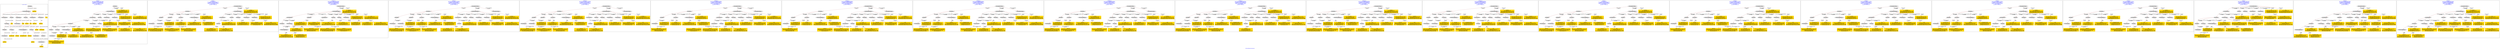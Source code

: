 digraph n0 {
fontcolor="blue"
remincross="true"
label="s26-s-san-francisco-moma.json"
subgraph cluster_0 {
label="1-correct model"
n2[style="filled",color="white",fillcolor="lightgray",label="E12_Production1"];
n3[style="filled",color="white",fillcolor="lightgray",label="E21_Person1"];
n4[style="filled",color="white",fillcolor="lightgray",label="E69_Death1"];
n5[style="filled",color="white",fillcolor="lightgray",label="E74_Group1"];
n6[style="filled",color="white",fillcolor="lightgray",label="E82_Actor_Appellation1"];
n7[style="filled",color="white",fillcolor="lightgray",label="E67_Birth1"];
n8[shape="plaintext",style="filled",fillcolor="gold",label="artistURI"];
n9[style="filled",color="white",fillcolor="lightgray",label="E22_Man-Made_Object1"];
n10[style="filled",color="white",fillcolor="lightgray",label="E35_Title1"];
n11[style="filled",color="white",fillcolor="lightgray",label="E8_Acquisition1"];
n12[style="filled",color="white",fillcolor="lightgray",label="E55_Type1"];
n13[style="filled",color="white",fillcolor="lightgray",label="E54_Dimension1"];
n14[style="filled",color="white",fillcolor="lightgray",label="E78_Collection1"];
n15[shape="plaintext",style="filled",fillcolor="gold",label="url"];
n16[shape="plaintext",style="filled",fillcolor="gold",label="title"];
n17[style="filled",color="white",fillcolor="lightgray",label="E38_Image1"];
n18[shape="plaintext",style="filled",fillcolor="gold",label="image-URL"];
n19[style="filled",color="white",fillcolor="lightgray",label="E48_Place_Name1"];
n20[shape="plaintext",style="filled",fillcolor="gold",label="birthPlace"];
n21[style="filled",color="white",fillcolor="lightgray",label="E52_Time-Span1"];
n22[shape="plaintext",style="filled",fillcolor="gold",label="birthYear"];
n23[style="filled",color="white",fillcolor="lightgray",label="E52_Time-Span2"];
n24[shape="plaintext",style="filled",fillcolor="gold",label="deathYear"];
n25[style="filled",color="white",fillcolor="lightgray",label="E52_Time-Span3"];
n26[shape="plaintext",style="filled",fillcolor="gold",label="when-acquired"];
n27[style="filled",color="white",fillcolor="lightgray",label="E53_Place1"];
n28[shape="plaintext",style="filled",fillcolor="gold",label="dimensions"];
n29[shape="plaintext",style="filled",fillcolor="gold",label="Type_URI"];
n30[shape="plaintext",style="filled",fillcolor="gold",label="type"];
n31[shape="plaintext",style="filled",fillcolor="gold",label="nationality_URI"];
n32[shape="plaintext",style="filled",fillcolor="gold",label="nationality"];
n33[shape="plaintext",style="filled",fillcolor="gold",label="collection"];
n34[shape="plaintext",style="filled",fillcolor="gold",label="artistAppellationURI"];
n35[shape="plaintext",style="filled",fillcolor="gold",label="artistName"];
n36[shape="plaintext",style="filled",fillcolor="gold",label="credit"];
}
subgraph cluster_1 {
label="candidate 0\nlink coherence:0.9285714285714286\nnode coherence:0.9259259259259259\nconfidence:0.4744531399157529\nmapping score:0.5188763552805596\ncost:27.9991\n-precision:0.79-recall:0.65"
n38[style="filled",color="white",fillcolor="lightgray",label="E12_Production1"];
n39[style="filled",color="white",fillcolor="lightgray",label="E21_Person1"];
n40[style="filled",color="white",fillcolor="lightgray",label="E52_Time-Span2"];
n41[style="filled",color="white",fillcolor="lightgray",label="E55_Type1"];
n42[style="filled",color="white",fillcolor="lightgray",label="E67_Birth1"];
n43[style="filled",color="white",fillcolor="lightgray",label="E74_Group1"];
n44[style="filled",color="white",fillcolor="lightgray",label="E82_Actor_Appellation1"];
n45[style="filled",color="white",fillcolor="lightgray",label="E22_Man-Made_Object1"];
n46[style="filled",color="white",fillcolor="lightgray",label="E35_Title1"];
n47[style="filled",color="white",fillcolor="lightgray",label="E54_Dimension1"];
n48[style="filled",color="white",fillcolor="lightgray",label="E8_Acquisition1"];
n49[style="filled",color="white",fillcolor="lightgray",label="E38_Image1"];
n50[style="filled",color="white",fillcolor="lightgray",label="E52_Time-Span1"];
n51[shape="plaintext",style="filled",fillcolor="gold",label="dimensions\n[E54_Dimension,P3_has_note,0.905]\n[E82_Actor_Appellation,label,0.047]\n[E22_Man-Made_Object,classLink,0.024]\n[E55_Type,label,0.024]"];
n52[shape="plaintext",style="filled",fillcolor="gold",label="Type_URI\n[E55_Type,classLink,0.579]\n[E57_Material,classLink,0.209]\n[E74_Group,classLink,0.197]\n[E22_Man-Made_Object,P3_has_note,0.015]"];
n53[shape="plaintext",style="filled",fillcolor="gold",label="url\n[E78_Collection,classLink,0.355]\n[E30_Right,P3_has_note,0.258]\n[E22_Man-Made_Object,classLink,0.204]\n[E38_Image,classLink,0.182]"];
n54[shape="plaintext",style="filled",fillcolor="gold",label="artistName\n[E82_Actor_Appellation,label,0.403]\n[E30_Right,P3_has_note,0.206]\n[E22_Man-Made_Object,P3_has_note,0.206]\n[E73_Information_Object,P3_has_note,0.185]"];
n55[shape="plaintext",style="filled",fillcolor="gold",label="when-acquired\n[E52_Time-Span,P82_at_some_time_within,0.435]\n[E52_Time-Span,P82b_end_of_the_end,0.371]\n[E38_Image,classLink,0.097]\n[E52_Time-Span,label,0.096]"];
n56[shape="plaintext",style="filled",fillcolor="gold",label="title\n[E35_Title,label,0.295]\n[E22_Man-Made_Object,P3_has_note,0.285]\n[E73_Information_Object,P3_has_note,0.251]\n[E33_Linguistic_Object,P3_has_note,0.169]"];
n57[shape="plaintext",style="filled",fillcolor="gold",label="birthYear\n[E52_Time-Span,P82b_end_of_the_end,0.432]\n[E52_Time-Span,P82_at_some_time_within,0.307]\n[E52_Time-Span,P82a_begin_of_the_begin,0.173]\n[E12_Production,P3_has_note,0.088]"];
n58[shape="plaintext",style="filled",fillcolor="gold",label="nationality_URI\n[E74_Group,classLink,0.648]\n[E55_Type,classLink,0.209]\n[E57_Material,classLink,0.116]\n[E74_Group,label,0.027]"];
n59[shape="plaintext",style="filled",fillcolor="gold",label="birthPlace\n[E35_Title,label,0.282]\n[E33_Linguistic_Object,P3_has_note,0.262]\n[E22_Man-Made_Object,P3_has_note,0.238]\n[E73_Information_Object,P3_has_note,0.219]"];
n60[shape="plaintext",style="filled",fillcolor="gold",label="image-URL\n[E38_Image,classLink,0.695]\n[E22_Man-Made_Object,classLink,0.128]\n[E78_Collection,classLink,0.1]\n[E34_Inscription,P3_has_note,0.078]"];
n61[shape="plaintext",style="filled",fillcolor="gold",label="artistAppellationURI\n[E82_Actor_Appellation,classLink,0.885]\n[E21_Person,classLink,0.051]\n[E39_Actor,classLink,0.047]\n[E30_Right,P3_has_note,0.017]"];
n62[shape="plaintext",style="filled",fillcolor="gold",label="credit\n[E30_Right,P3_has_note,0.423]\n[E8_Acquisition,P3_has_note,0.393]\n[E22_Man-Made_Object,P3_has_note,0.096]\n[E73_Information_Object,P3_has_note,0.088]"];
n63[shape="plaintext",style="filled",fillcolor="gold",label="nationality\n[E74_Group,label,0.542]\n[E74_Group,classLink,0.237]\n[E8_Acquisition,P3_has_note,0.114]\n[E55_Type,label,0.108]"];
n64[shape="plaintext",style="filled",fillcolor="gold",label="type\n[E8_Acquisition,P3_has_note,0.428]\n[E55_Type,label,0.214]\n[E22_Man-Made_Object,P3_has_note,0.193]\n[E73_Information_Object,P3_has_note,0.165]"];
n65[shape="plaintext",style="filled",fillcolor="gold",label="artistURI\n[E21_Person,classLink,0.327]\n[E39_Actor,classLink,0.289]\n[E82_Actor_Appellation,classLink,0.279]\n[E30_Right,P3_has_note,0.105]"];
n66[shape="plaintext",style="filled",fillcolor="gold",label="deathYear\n[E52_Time-Span,P82b_end_of_the_end,0.394]\n[E52_Time-Span,P82_at_some_time_within,0.361]\n[E12_Production,P3_has_note,0.168]\n[E35_Title,label,0.077]"];
}
subgraph cluster_2 {
label="candidate 1\nlink coherence:0.9\nnode coherence:0.9642857142857143\nconfidence:0.468074932499147\nmapping score:0.5191202155949538\ncost:128.99922\n-precision:0.77-recall:0.68"
n68[style="filled",color="white",fillcolor="lightgray",label="E12_Production1"];
n69[style="filled",color="white",fillcolor="lightgray",label="E55_Type1"];
n70[style="filled",color="white",fillcolor="lightgray",label="E21_Person1"];
n71[style="filled",color="white",fillcolor="lightgray",label="E67_Birth1"];
n72[style="filled",color="white",fillcolor="lightgray",label="E69_Death1"];
n73[style="filled",color="white",fillcolor="lightgray",label="E74_Group1"];
n74[style="filled",color="white",fillcolor="lightgray",label="E82_Actor_Appellation1"];
n75[style="filled",color="white",fillcolor="lightgray",label="E22_Man-Made_Object1"];
n76[style="filled",color="white",fillcolor="lightgray",label="E35_Title1"];
n77[style="filled",color="white",fillcolor="lightgray",label="E38_Image1"];
n78[style="filled",color="white",fillcolor="lightgray",label="E54_Dimension1"];
n79[style="filled",color="white",fillcolor="lightgray",label="E8_Acquisition1"];
n80[style="filled",color="white",fillcolor="lightgray",label="E33_Linguistic_Object2"];
n81[style="filled",color="white",fillcolor="lightgray",label="E52_Time-Span1"];
n82[style="filled",color="white",fillcolor="lightgray",label="E52_Time-Span3"];
n83[shape="plaintext",style="filled",fillcolor="gold",label="dimensions\n[E54_Dimension,P3_has_note,0.905]\n[E82_Actor_Appellation,label,0.047]\n[E22_Man-Made_Object,classLink,0.024]\n[E55_Type,label,0.024]"];
n84[shape="plaintext",style="filled",fillcolor="gold",label="birthPlace\n[E35_Title,label,0.282]\n[E33_Linguistic_Object,P3_has_note,0.262]\n[E22_Man-Made_Object,P3_has_note,0.238]\n[E73_Information_Object,P3_has_note,0.219]"];
n85[shape="plaintext",style="filled",fillcolor="gold",label="Type_URI\n[E55_Type,classLink,0.579]\n[E57_Material,classLink,0.209]\n[E74_Group,classLink,0.197]\n[E22_Man-Made_Object,P3_has_note,0.015]"];
n86[shape="plaintext",style="filled",fillcolor="gold",label="url\n[E78_Collection,classLink,0.355]\n[E30_Right,P3_has_note,0.258]\n[E22_Man-Made_Object,classLink,0.204]\n[E38_Image,classLink,0.182]"];
n87[shape="plaintext",style="filled",fillcolor="gold",label="artistName\n[E82_Actor_Appellation,label,0.403]\n[E30_Right,P3_has_note,0.206]\n[E22_Man-Made_Object,P3_has_note,0.206]\n[E73_Information_Object,P3_has_note,0.185]"];
n88[shape="plaintext",style="filled",fillcolor="gold",label="when-acquired\n[E52_Time-Span,P82_at_some_time_within,0.435]\n[E52_Time-Span,P82b_end_of_the_end,0.371]\n[E38_Image,classLink,0.097]\n[E52_Time-Span,label,0.096]"];
n89[shape="plaintext",style="filled",fillcolor="gold",label="birthYear\n[E52_Time-Span,P82b_end_of_the_end,0.432]\n[E52_Time-Span,P82_at_some_time_within,0.307]\n[E52_Time-Span,P82a_begin_of_the_begin,0.173]\n[E12_Production,P3_has_note,0.088]"];
n90[shape="plaintext",style="filled",fillcolor="gold",label="nationality_URI\n[E74_Group,classLink,0.648]\n[E55_Type,classLink,0.209]\n[E57_Material,classLink,0.116]\n[E74_Group,label,0.027]"];
n91[shape="plaintext",style="filled",fillcolor="gold",label="title\n[E35_Title,label,0.295]\n[E22_Man-Made_Object,P3_has_note,0.285]\n[E73_Information_Object,P3_has_note,0.251]\n[E33_Linguistic_Object,P3_has_note,0.169]"];
n92[shape="plaintext",style="filled",fillcolor="gold",label="image-URL\n[E38_Image,classLink,0.695]\n[E22_Man-Made_Object,classLink,0.128]\n[E78_Collection,classLink,0.1]\n[E34_Inscription,P3_has_note,0.078]"];
n93[shape="plaintext",style="filled",fillcolor="gold",label="artistAppellationURI\n[E82_Actor_Appellation,classLink,0.885]\n[E21_Person,classLink,0.051]\n[E39_Actor,classLink,0.047]\n[E30_Right,P3_has_note,0.017]"];
n94[shape="plaintext",style="filled",fillcolor="gold",label="credit\n[E30_Right,P3_has_note,0.423]\n[E8_Acquisition,P3_has_note,0.393]\n[E22_Man-Made_Object,P3_has_note,0.096]\n[E73_Information_Object,P3_has_note,0.088]"];
n95[shape="plaintext",style="filled",fillcolor="gold",label="deathYear\n[E52_Time-Span,P82b_end_of_the_end,0.394]\n[E52_Time-Span,P82_at_some_time_within,0.361]\n[E12_Production,P3_has_note,0.168]\n[E35_Title,label,0.077]"];
n96[shape="plaintext",style="filled",fillcolor="gold",label="nationality\n[E74_Group,label,0.542]\n[E74_Group,classLink,0.237]\n[E8_Acquisition,P3_has_note,0.114]\n[E55_Type,label,0.108]"];
n97[shape="plaintext",style="filled",fillcolor="gold",label="type\n[E8_Acquisition,P3_has_note,0.428]\n[E55_Type,label,0.214]\n[E22_Man-Made_Object,P3_has_note,0.193]\n[E73_Information_Object,P3_has_note,0.165]"];
n98[shape="plaintext",style="filled",fillcolor="gold",label="artistURI\n[E21_Person,classLink,0.327]\n[E39_Actor,classLink,0.289]\n[E82_Actor_Appellation,classLink,0.279]\n[E30_Right,P3_has_note,0.105]"];
}
subgraph cluster_3 {
label="candidate 10\nlink coherence:0.8846153846153846\nnode coherence:0.9230769230769231\nconfidence:0.3974999261981258\nmapping score:0.502692283091683\ncost:124.99943\n-precision:0.58-recall:0.44"
n100[style="filled",color="white",fillcolor="lightgray",label="E12_Production1"];
n101[style="filled",color="white",fillcolor="lightgray",label="E21_Person1"];
n102[style="filled",color="white",fillcolor="lightgray",label="E52_Time-Span2"];
n103[style="filled",color="white",fillcolor="lightgray",label="E82_Actor_Appellation1"];
n104[style="filled",color="white",fillcolor="lightgray",label="E22_Man-Made_Object1"];
n105[style="filled",color="white",fillcolor="lightgray",label="E38_Image1"];
n106[style="filled",color="white",fillcolor="lightgray",label="E54_Dimension1"];
n107[style="filled",color="white",fillcolor="lightgray",label="E55_Type2"];
n108[style="filled",color="white",fillcolor="lightgray",label="E55_Type3"];
n109[style="filled",color="white",fillcolor="lightgray",label="E8_Acquisition1"];
n110[style="filled",color="white",fillcolor="lightgray",label="E33_Linguistic_Object2"];
n111[shape="plaintext",style="filled",fillcolor="gold",label="dimensions\n[E54_Dimension,P3_has_note,0.905]\n[E82_Actor_Appellation,label,0.047]\n[E22_Man-Made_Object,classLink,0.024]\n[E55_Type,label,0.024]"];
n112[shape="plaintext",style="filled",fillcolor="gold",label="birthPlace\n[E35_Title,label,0.282]\n[E33_Linguistic_Object,P3_has_note,0.262]\n[E22_Man-Made_Object,P3_has_note,0.238]\n[E73_Information_Object,P3_has_note,0.219]"];
n113[shape="plaintext",style="filled",fillcolor="gold",label="when-acquired\n[E52_Time-Span,P82_at_some_time_within,0.435]\n[E52_Time-Span,P82b_end_of_the_end,0.371]\n[E38_Image,classLink,0.097]\n[E52_Time-Span,label,0.096]"];
n114[shape="plaintext",style="filled",fillcolor="gold",label="url\n[E78_Collection,classLink,0.355]\n[E30_Right,P3_has_note,0.258]\n[E22_Man-Made_Object,classLink,0.204]\n[E38_Image,classLink,0.182]"];
n115[shape="plaintext",style="filled",fillcolor="gold",label="artistName\n[E82_Actor_Appellation,label,0.403]\n[E30_Right,P3_has_note,0.206]\n[E22_Man-Made_Object,P3_has_note,0.206]\n[E73_Information_Object,P3_has_note,0.185]"];
n116[shape="plaintext",style="filled",fillcolor="gold",label="title\n[E35_Title,label,0.295]\n[E22_Man-Made_Object,P3_has_note,0.285]\n[E73_Information_Object,P3_has_note,0.251]\n[E33_Linguistic_Object,P3_has_note,0.169]"];
n117[shape="plaintext",style="filled",fillcolor="gold",label="nationality_URI\n[E74_Group,classLink,0.648]\n[E55_Type,classLink,0.209]\n[E57_Material,classLink,0.116]\n[E74_Group,label,0.027]"];
n118[shape="plaintext",style="filled",fillcolor="gold",label="type\n[E8_Acquisition,P3_has_note,0.428]\n[E55_Type,label,0.214]\n[E22_Man-Made_Object,P3_has_note,0.193]\n[E73_Information_Object,P3_has_note,0.165]"];
n119[shape="plaintext",style="filled",fillcolor="gold",label="birthYear\n[E52_Time-Span,P82b_end_of_the_end,0.432]\n[E52_Time-Span,P82_at_some_time_within,0.307]\n[E52_Time-Span,P82a_begin_of_the_begin,0.173]\n[E12_Production,P3_has_note,0.088]"];
n120[shape="plaintext",style="filled",fillcolor="gold",label="Type_URI\n[E55_Type,classLink,0.579]\n[E57_Material,classLink,0.209]\n[E74_Group,classLink,0.197]\n[E22_Man-Made_Object,P3_has_note,0.015]"];
n121[shape="plaintext",style="filled",fillcolor="gold",label="nationality\n[E74_Group,label,0.542]\n[E74_Group,classLink,0.237]\n[E8_Acquisition,P3_has_note,0.114]\n[E55_Type,label,0.108]"];
n122[shape="plaintext",style="filled",fillcolor="gold",label="image-URL\n[E38_Image,classLink,0.695]\n[E22_Man-Made_Object,classLink,0.128]\n[E78_Collection,classLink,0.1]\n[E34_Inscription,P3_has_note,0.078]"];
n123[shape="plaintext",style="filled",fillcolor="gold",label="artistAppellationURI\n[E82_Actor_Appellation,classLink,0.885]\n[E21_Person,classLink,0.051]\n[E39_Actor,classLink,0.047]\n[E30_Right,P3_has_note,0.017]"];
n124[shape="plaintext",style="filled",fillcolor="gold",label="credit\n[E30_Right,P3_has_note,0.423]\n[E8_Acquisition,P3_has_note,0.393]\n[E22_Man-Made_Object,P3_has_note,0.096]\n[E73_Information_Object,P3_has_note,0.088]"];
n125[shape="plaintext",style="filled",fillcolor="gold",label="artistURI\n[E21_Person,classLink,0.327]\n[E39_Actor,classLink,0.289]\n[E82_Actor_Appellation,classLink,0.279]\n[E30_Right,P3_has_note,0.105]"];
n126[shape="plaintext",style="filled",fillcolor="gold",label="deathYear\n[E52_Time-Span,P82b_end_of_the_end,0.394]\n[E52_Time-Span,P82_at_some_time_within,0.361]\n[E12_Production,P3_has_note,0.168]\n[E35_Title,label,0.077]"];
}
subgraph cluster_4 {
label="candidate 11\nlink coherence:0.8709677419354839\nnode coherence:0.9642857142857143\nconfidence:0.468074932499147\nmapping score:0.5191202155949538\ncost:228.99922\n-precision:0.74-recall:0.68"
n128[style="filled",color="white",fillcolor="lightgray",label="E12_Production1"];
n129[style="filled",color="white",fillcolor="lightgray",label="E55_Type1"];
n130[style="filled",color="white",fillcolor="lightgray",label="E21_Person1"];
n131[style="filled",color="white",fillcolor="lightgray",label="E67_Birth1"];
n132[style="filled",color="white",fillcolor="lightgray",label="E69_Death1"];
n133[style="filled",color="white",fillcolor="lightgray",label="E74_Group1"];
n134[style="filled",color="white",fillcolor="lightgray",label="E82_Actor_Appellation1"];
n135[style="filled",color="white",fillcolor="lightgray",label="E22_Man-Made_Object1"];
n136[style="filled",color="white",fillcolor="lightgray",label="E35_Title1"];
n137[style="filled",color="white",fillcolor="lightgray",label="E38_Image1"];
n138[style="filled",color="white",fillcolor="lightgray",label="E54_Dimension1"];
n139[style="filled",color="white",fillcolor="lightgray",label="E8_Acquisition1"];
n140[style="filled",color="white",fillcolor="lightgray",label="E33_Linguistic_Object2"];
n141[style="filled",color="white",fillcolor="lightgray",label="E52_Time-Span1"];
n142[style="filled",color="white",fillcolor="lightgray",label="E52_Time-Span3"];
n143[style="filled",color="white",fillcolor="lightgray",label="E33_Linguistic_Object1"];
n144[shape="plaintext",style="filled",fillcolor="gold",label="dimensions\n[E54_Dimension,P3_has_note,0.905]\n[E82_Actor_Appellation,label,0.047]\n[E22_Man-Made_Object,classLink,0.024]\n[E55_Type,label,0.024]"];
n145[shape="plaintext",style="filled",fillcolor="gold",label="Type_URI\n[E55_Type,classLink,0.579]\n[E57_Material,classLink,0.209]\n[E74_Group,classLink,0.197]\n[E22_Man-Made_Object,P3_has_note,0.015]"];
n146[shape="plaintext",style="filled",fillcolor="gold",label="url\n[E78_Collection,classLink,0.355]\n[E30_Right,P3_has_note,0.258]\n[E22_Man-Made_Object,classLink,0.204]\n[E38_Image,classLink,0.182]"];
n147[shape="plaintext",style="filled",fillcolor="gold",label="artistName\n[E82_Actor_Appellation,label,0.403]\n[E30_Right,P3_has_note,0.206]\n[E22_Man-Made_Object,P3_has_note,0.206]\n[E73_Information_Object,P3_has_note,0.185]"];
n148[shape="plaintext",style="filled",fillcolor="gold",label="when-acquired\n[E52_Time-Span,P82_at_some_time_within,0.435]\n[E52_Time-Span,P82b_end_of_the_end,0.371]\n[E38_Image,classLink,0.097]\n[E52_Time-Span,label,0.096]"];
n149[shape="plaintext",style="filled",fillcolor="gold",label="birthYear\n[E52_Time-Span,P82b_end_of_the_end,0.432]\n[E52_Time-Span,P82_at_some_time_within,0.307]\n[E52_Time-Span,P82a_begin_of_the_begin,0.173]\n[E12_Production,P3_has_note,0.088]"];
n150[shape="plaintext",style="filled",fillcolor="gold",label="nationality_URI\n[E74_Group,classLink,0.648]\n[E55_Type,classLink,0.209]\n[E57_Material,classLink,0.116]\n[E74_Group,label,0.027]"];
n151[shape="plaintext",style="filled",fillcolor="gold",label="title\n[E35_Title,label,0.295]\n[E22_Man-Made_Object,P3_has_note,0.285]\n[E73_Information_Object,P3_has_note,0.251]\n[E33_Linguistic_Object,P3_has_note,0.169]"];
n152[shape="plaintext",style="filled",fillcolor="gold",label="image-URL\n[E38_Image,classLink,0.695]\n[E22_Man-Made_Object,classLink,0.128]\n[E78_Collection,classLink,0.1]\n[E34_Inscription,P3_has_note,0.078]"];
n153[shape="plaintext",style="filled",fillcolor="gold",label="artistAppellationURI\n[E82_Actor_Appellation,classLink,0.885]\n[E21_Person,classLink,0.051]\n[E39_Actor,classLink,0.047]\n[E30_Right,P3_has_note,0.017]"];
n154[shape="plaintext",style="filled",fillcolor="gold",label="credit\n[E30_Right,P3_has_note,0.423]\n[E8_Acquisition,P3_has_note,0.393]\n[E22_Man-Made_Object,P3_has_note,0.096]\n[E73_Information_Object,P3_has_note,0.088]"];
n155[shape="plaintext",style="filled",fillcolor="gold",label="deathYear\n[E52_Time-Span,P82b_end_of_the_end,0.394]\n[E52_Time-Span,P82_at_some_time_within,0.361]\n[E12_Production,P3_has_note,0.168]\n[E35_Title,label,0.077]"];
n156[shape="plaintext",style="filled",fillcolor="gold",label="birthPlace\n[E35_Title,label,0.282]\n[E33_Linguistic_Object,P3_has_note,0.262]\n[E22_Man-Made_Object,P3_has_note,0.238]\n[E73_Information_Object,P3_has_note,0.219]"];
n157[shape="plaintext",style="filled",fillcolor="gold",label="nationality\n[E74_Group,label,0.542]\n[E74_Group,classLink,0.237]\n[E8_Acquisition,P3_has_note,0.114]\n[E55_Type,label,0.108]"];
n158[shape="plaintext",style="filled",fillcolor="gold",label="type\n[E8_Acquisition,P3_has_note,0.428]\n[E55_Type,label,0.214]\n[E22_Man-Made_Object,P3_has_note,0.193]\n[E73_Information_Object,P3_has_note,0.165]"];
n159[shape="plaintext",style="filled",fillcolor="gold",label="artistURI\n[E21_Person,classLink,0.327]\n[E39_Actor,classLink,0.289]\n[E82_Actor_Appellation,classLink,0.279]\n[E30_Right,P3_has_note,0.105]"];
}
subgraph cluster_5 {
label="candidate 12\nlink coherence:0.8709677419354839\nnode coherence:0.9642857142857143\nconfidence:0.468074932499147\nmapping score:0.5191202155949538\ncost:228.99923\n-precision:0.74-recall:0.68"
n161[style="filled",color="white",fillcolor="lightgray",label="E12_Production1"];
n162[style="filled",color="white",fillcolor="lightgray",label="E55_Type1"];
n163[style="filled",color="white",fillcolor="lightgray",label="E21_Person1"];
n164[style="filled",color="white",fillcolor="lightgray",label="E67_Birth1"];
n165[style="filled",color="white",fillcolor="lightgray",label="E69_Death1"];
n166[style="filled",color="white",fillcolor="lightgray",label="E74_Group1"];
n167[style="filled",color="white",fillcolor="lightgray",label="E82_Actor_Appellation1"];
n168[style="filled",color="white",fillcolor="lightgray",label="E22_Man-Made_Object1"];
n169[style="filled",color="white",fillcolor="lightgray",label="E35_Title1"];
n170[style="filled",color="white",fillcolor="lightgray",label="E38_Image1"];
n171[style="filled",color="white",fillcolor="lightgray",label="E54_Dimension1"];
n172[style="filled",color="white",fillcolor="lightgray",label="E8_Acquisition1"];
n173[style="filled",color="white",fillcolor="lightgray",label="E33_Linguistic_Object1"];
n174[style="filled",color="white",fillcolor="lightgray",label="E52_Time-Span1"];
n175[style="filled",color="white",fillcolor="lightgray",label="E52_Time-Span3"];
n176[style="filled",color="white",fillcolor="lightgray",label="E33_Linguistic_Object2"];
n177[shape="plaintext",style="filled",fillcolor="gold",label="dimensions\n[E54_Dimension,P3_has_note,0.905]\n[E82_Actor_Appellation,label,0.047]\n[E22_Man-Made_Object,classLink,0.024]\n[E55_Type,label,0.024]"];
n178[shape="plaintext",style="filled",fillcolor="gold",label="birthPlace\n[E35_Title,label,0.282]\n[E33_Linguistic_Object,P3_has_note,0.262]\n[E22_Man-Made_Object,P3_has_note,0.238]\n[E73_Information_Object,P3_has_note,0.219]"];
n179[shape="plaintext",style="filled",fillcolor="gold",label="Type_URI\n[E55_Type,classLink,0.579]\n[E57_Material,classLink,0.209]\n[E74_Group,classLink,0.197]\n[E22_Man-Made_Object,P3_has_note,0.015]"];
n180[shape="plaintext",style="filled",fillcolor="gold",label="url\n[E78_Collection,classLink,0.355]\n[E30_Right,P3_has_note,0.258]\n[E22_Man-Made_Object,classLink,0.204]\n[E38_Image,classLink,0.182]"];
n181[shape="plaintext",style="filled",fillcolor="gold",label="artistName\n[E82_Actor_Appellation,label,0.403]\n[E30_Right,P3_has_note,0.206]\n[E22_Man-Made_Object,P3_has_note,0.206]\n[E73_Information_Object,P3_has_note,0.185]"];
n182[shape="plaintext",style="filled",fillcolor="gold",label="when-acquired\n[E52_Time-Span,P82_at_some_time_within,0.435]\n[E52_Time-Span,P82b_end_of_the_end,0.371]\n[E38_Image,classLink,0.097]\n[E52_Time-Span,label,0.096]"];
n183[shape="plaintext",style="filled",fillcolor="gold",label="birthYear\n[E52_Time-Span,P82b_end_of_the_end,0.432]\n[E52_Time-Span,P82_at_some_time_within,0.307]\n[E52_Time-Span,P82a_begin_of_the_begin,0.173]\n[E12_Production,P3_has_note,0.088]"];
n184[shape="plaintext",style="filled",fillcolor="gold",label="nationality_URI\n[E74_Group,classLink,0.648]\n[E55_Type,classLink,0.209]\n[E57_Material,classLink,0.116]\n[E74_Group,label,0.027]"];
n185[shape="plaintext",style="filled",fillcolor="gold",label="title\n[E35_Title,label,0.295]\n[E22_Man-Made_Object,P3_has_note,0.285]\n[E73_Information_Object,P3_has_note,0.251]\n[E33_Linguistic_Object,P3_has_note,0.169]"];
n186[shape="plaintext",style="filled",fillcolor="gold",label="image-URL\n[E38_Image,classLink,0.695]\n[E22_Man-Made_Object,classLink,0.128]\n[E78_Collection,classLink,0.1]\n[E34_Inscription,P3_has_note,0.078]"];
n187[shape="plaintext",style="filled",fillcolor="gold",label="artistAppellationURI\n[E82_Actor_Appellation,classLink,0.885]\n[E21_Person,classLink,0.051]\n[E39_Actor,classLink,0.047]\n[E30_Right,P3_has_note,0.017]"];
n188[shape="plaintext",style="filled",fillcolor="gold",label="credit\n[E30_Right,P3_has_note,0.423]\n[E8_Acquisition,P3_has_note,0.393]\n[E22_Man-Made_Object,P3_has_note,0.096]\n[E73_Information_Object,P3_has_note,0.088]"];
n189[shape="plaintext",style="filled",fillcolor="gold",label="deathYear\n[E52_Time-Span,P82b_end_of_the_end,0.394]\n[E52_Time-Span,P82_at_some_time_within,0.361]\n[E12_Production,P3_has_note,0.168]\n[E35_Title,label,0.077]"];
n190[shape="plaintext",style="filled",fillcolor="gold",label="nationality\n[E74_Group,label,0.542]\n[E74_Group,classLink,0.237]\n[E8_Acquisition,P3_has_note,0.114]\n[E55_Type,label,0.108]"];
n191[shape="plaintext",style="filled",fillcolor="gold",label="type\n[E8_Acquisition,P3_has_note,0.428]\n[E55_Type,label,0.214]\n[E22_Man-Made_Object,P3_has_note,0.193]\n[E73_Information_Object,P3_has_note,0.165]"];
n192[shape="plaintext",style="filled",fillcolor="gold",label="artistURI\n[E21_Person,classLink,0.327]\n[E39_Actor,classLink,0.289]\n[E82_Actor_Appellation,classLink,0.279]\n[E30_Right,P3_has_note,0.105]"];
}
subgraph cluster_6 {
label="candidate 13\nlink coherence:0.8666666666666667\nnode coherence:0.9642857142857143\nconfidence:0.468074932499147\nmapping score:0.5191202155949538\ncost:128.99925\n-precision:0.67-recall:0.59"
n194[style="filled",color="white",fillcolor="lightgray",label="E12_Production1"];
n195[style="filled",color="white",fillcolor="lightgray",label="E52_Time-Span2"];
n196[style="filled",color="white",fillcolor="lightgray",label="E55_Type1"];
n197[style="filled",color="white",fillcolor="lightgray",label="E21_Person1"];
n198[style="filled",color="white",fillcolor="lightgray",label="E67_Birth1"];
n199[style="filled",color="white",fillcolor="lightgray",label="E74_Group1"];
n200[style="filled",color="white",fillcolor="lightgray",label="E82_Actor_Appellation1"];
n201[style="filled",color="white",fillcolor="lightgray",label="E22_Man-Made_Object1"];
n202[style="filled",color="white",fillcolor="lightgray",label="E35_Title1"];
n203[style="filled",color="white",fillcolor="lightgray",label="E38_Image1"];
n204[style="filled",color="white",fillcolor="lightgray",label="E54_Dimension1"];
n205[style="filled",color="white",fillcolor="lightgray",label="E8_Acquisition1"];
n206[style="filled",color="white",fillcolor="lightgray",label="E33_Linguistic_Object2"];
n207[style="filled",color="white",fillcolor="lightgray",label="E52_Time-Span1"];
n208[style="filled",color="white",fillcolor="lightgray",label="E33_Linguistic_Object1"];
n209[shape="plaintext",style="filled",fillcolor="gold",label="dimensions\n[E54_Dimension,P3_has_note,0.905]\n[E82_Actor_Appellation,label,0.047]\n[E22_Man-Made_Object,classLink,0.024]\n[E55_Type,label,0.024]"];
n210[shape="plaintext",style="filled",fillcolor="gold",label="Type_URI\n[E55_Type,classLink,0.579]\n[E57_Material,classLink,0.209]\n[E74_Group,classLink,0.197]\n[E22_Man-Made_Object,P3_has_note,0.015]"];
n211[shape="plaintext",style="filled",fillcolor="gold",label="url\n[E78_Collection,classLink,0.355]\n[E30_Right,P3_has_note,0.258]\n[E22_Man-Made_Object,classLink,0.204]\n[E38_Image,classLink,0.182]"];
n212[shape="plaintext",style="filled",fillcolor="gold",label="artistName\n[E82_Actor_Appellation,label,0.403]\n[E30_Right,P3_has_note,0.206]\n[E22_Man-Made_Object,P3_has_note,0.206]\n[E73_Information_Object,P3_has_note,0.185]"];
n213[shape="plaintext",style="filled",fillcolor="gold",label="when-acquired\n[E52_Time-Span,P82_at_some_time_within,0.435]\n[E52_Time-Span,P82b_end_of_the_end,0.371]\n[E38_Image,classLink,0.097]\n[E52_Time-Span,label,0.096]"];
n214[shape="plaintext",style="filled",fillcolor="gold",label="deathYear\n[E52_Time-Span,P82b_end_of_the_end,0.394]\n[E52_Time-Span,P82_at_some_time_within,0.361]\n[E12_Production,P3_has_note,0.168]\n[E35_Title,label,0.077]"];
n215[shape="plaintext",style="filled",fillcolor="gold",label="nationality_URI\n[E74_Group,classLink,0.648]\n[E55_Type,classLink,0.209]\n[E57_Material,classLink,0.116]\n[E74_Group,label,0.027]"];
n216[shape="plaintext",style="filled",fillcolor="gold",label="title\n[E35_Title,label,0.295]\n[E22_Man-Made_Object,P3_has_note,0.285]\n[E73_Information_Object,P3_has_note,0.251]\n[E33_Linguistic_Object,P3_has_note,0.169]"];
n217[shape="plaintext",style="filled",fillcolor="gold",label="image-URL\n[E38_Image,classLink,0.695]\n[E22_Man-Made_Object,classLink,0.128]\n[E78_Collection,classLink,0.1]\n[E34_Inscription,P3_has_note,0.078]"];
n218[shape="plaintext",style="filled",fillcolor="gold",label="artistAppellationURI\n[E82_Actor_Appellation,classLink,0.885]\n[E21_Person,classLink,0.051]\n[E39_Actor,classLink,0.047]\n[E30_Right,P3_has_note,0.017]"];
n219[shape="plaintext",style="filled",fillcolor="gold",label="credit\n[E30_Right,P3_has_note,0.423]\n[E8_Acquisition,P3_has_note,0.393]\n[E22_Man-Made_Object,P3_has_note,0.096]\n[E73_Information_Object,P3_has_note,0.088]"];
n220[shape="plaintext",style="filled",fillcolor="gold",label="birthPlace\n[E35_Title,label,0.282]\n[E33_Linguistic_Object,P3_has_note,0.262]\n[E22_Man-Made_Object,P3_has_note,0.238]\n[E73_Information_Object,P3_has_note,0.219]"];
n221[shape="plaintext",style="filled",fillcolor="gold",label="nationality\n[E74_Group,label,0.542]\n[E74_Group,classLink,0.237]\n[E8_Acquisition,P3_has_note,0.114]\n[E55_Type,label,0.108]"];
n222[shape="plaintext",style="filled",fillcolor="gold",label="type\n[E8_Acquisition,P3_has_note,0.428]\n[E55_Type,label,0.214]\n[E22_Man-Made_Object,P3_has_note,0.193]\n[E73_Information_Object,P3_has_note,0.165]"];
n223[shape="plaintext",style="filled",fillcolor="gold",label="birthYear\n[E52_Time-Span,P82b_end_of_the_end,0.432]\n[E52_Time-Span,P82_at_some_time_within,0.307]\n[E52_Time-Span,P82a_begin_of_the_begin,0.173]\n[E12_Production,P3_has_note,0.088]"];
n224[shape="plaintext",style="filled",fillcolor="gold",label="artistURI\n[E21_Person,classLink,0.327]\n[E39_Actor,classLink,0.289]\n[E82_Actor_Appellation,classLink,0.279]\n[E30_Right,P3_has_note,0.105]"];
}
subgraph cluster_7 {
label="candidate 14\nlink coherence:0.8666666666666667\nnode coherence:0.9642857142857143\nconfidence:0.468074932499147\nmapping score:0.5191202155949538\ncost:128.99926\n-precision:0.67-recall:0.59"
n226[style="filled",color="white",fillcolor="lightgray",label="E12_Production1"];
n227[style="filled",color="white",fillcolor="lightgray",label="E52_Time-Span2"];
n228[style="filled",color="white",fillcolor="lightgray",label="E55_Type1"];
n229[style="filled",color="white",fillcolor="lightgray",label="E21_Person1"];
n230[style="filled",color="white",fillcolor="lightgray",label="E67_Birth1"];
n231[style="filled",color="white",fillcolor="lightgray",label="E74_Group1"];
n232[style="filled",color="white",fillcolor="lightgray",label="E82_Actor_Appellation1"];
n233[style="filled",color="white",fillcolor="lightgray",label="E22_Man-Made_Object1"];
n234[style="filled",color="white",fillcolor="lightgray",label="E35_Title1"];
n235[style="filled",color="white",fillcolor="lightgray",label="E38_Image1"];
n236[style="filled",color="white",fillcolor="lightgray",label="E54_Dimension1"];
n237[style="filled",color="white",fillcolor="lightgray",label="E8_Acquisition1"];
n238[style="filled",color="white",fillcolor="lightgray",label="E33_Linguistic_Object1"];
n239[style="filled",color="white",fillcolor="lightgray",label="E52_Time-Span1"];
n240[style="filled",color="white",fillcolor="lightgray",label="E33_Linguistic_Object2"];
n241[shape="plaintext",style="filled",fillcolor="gold",label="dimensions\n[E54_Dimension,P3_has_note,0.905]\n[E82_Actor_Appellation,label,0.047]\n[E22_Man-Made_Object,classLink,0.024]\n[E55_Type,label,0.024]"];
n242[shape="plaintext",style="filled",fillcolor="gold",label="birthPlace\n[E35_Title,label,0.282]\n[E33_Linguistic_Object,P3_has_note,0.262]\n[E22_Man-Made_Object,P3_has_note,0.238]\n[E73_Information_Object,P3_has_note,0.219]"];
n243[shape="plaintext",style="filled",fillcolor="gold",label="Type_URI\n[E55_Type,classLink,0.579]\n[E57_Material,classLink,0.209]\n[E74_Group,classLink,0.197]\n[E22_Man-Made_Object,P3_has_note,0.015]"];
n244[shape="plaintext",style="filled",fillcolor="gold",label="url\n[E78_Collection,classLink,0.355]\n[E30_Right,P3_has_note,0.258]\n[E22_Man-Made_Object,classLink,0.204]\n[E38_Image,classLink,0.182]"];
n245[shape="plaintext",style="filled",fillcolor="gold",label="artistName\n[E82_Actor_Appellation,label,0.403]\n[E30_Right,P3_has_note,0.206]\n[E22_Man-Made_Object,P3_has_note,0.206]\n[E73_Information_Object,P3_has_note,0.185]"];
n246[shape="plaintext",style="filled",fillcolor="gold",label="when-acquired\n[E52_Time-Span,P82_at_some_time_within,0.435]\n[E52_Time-Span,P82b_end_of_the_end,0.371]\n[E38_Image,classLink,0.097]\n[E52_Time-Span,label,0.096]"];
n247[shape="plaintext",style="filled",fillcolor="gold",label="deathYear\n[E52_Time-Span,P82b_end_of_the_end,0.394]\n[E52_Time-Span,P82_at_some_time_within,0.361]\n[E12_Production,P3_has_note,0.168]\n[E35_Title,label,0.077]"];
n248[shape="plaintext",style="filled",fillcolor="gold",label="nationality_URI\n[E74_Group,classLink,0.648]\n[E55_Type,classLink,0.209]\n[E57_Material,classLink,0.116]\n[E74_Group,label,0.027]"];
n249[shape="plaintext",style="filled",fillcolor="gold",label="title\n[E35_Title,label,0.295]\n[E22_Man-Made_Object,P3_has_note,0.285]\n[E73_Information_Object,P3_has_note,0.251]\n[E33_Linguistic_Object,P3_has_note,0.169]"];
n250[shape="plaintext",style="filled",fillcolor="gold",label="image-URL\n[E38_Image,classLink,0.695]\n[E22_Man-Made_Object,classLink,0.128]\n[E78_Collection,classLink,0.1]\n[E34_Inscription,P3_has_note,0.078]"];
n251[shape="plaintext",style="filled",fillcolor="gold",label="artistAppellationURI\n[E82_Actor_Appellation,classLink,0.885]\n[E21_Person,classLink,0.051]\n[E39_Actor,classLink,0.047]\n[E30_Right,P3_has_note,0.017]"];
n252[shape="plaintext",style="filled",fillcolor="gold",label="credit\n[E30_Right,P3_has_note,0.423]\n[E8_Acquisition,P3_has_note,0.393]\n[E22_Man-Made_Object,P3_has_note,0.096]\n[E73_Information_Object,P3_has_note,0.088]"];
n253[shape="plaintext",style="filled",fillcolor="gold",label="nationality\n[E74_Group,label,0.542]\n[E74_Group,classLink,0.237]\n[E8_Acquisition,P3_has_note,0.114]\n[E55_Type,label,0.108]"];
n254[shape="plaintext",style="filled",fillcolor="gold",label="type\n[E8_Acquisition,P3_has_note,0.428]\n[E55_Type,label,0.214]\n[E22_Man-Made_Object,P3_has_note,0.193]\n[E73_Information_Object,P3_has_note,0.165]"];
n255[shape="plaintext",style="filled",fillcolor="gold",label="birthYear\n[E52_Time-Span,P82b_end_of_the_end,0.432]\n[E52_Time-Span,P82_at_some_time_within,0.307]\n[E52_Time-Span,P82a_begin_of_the_begin,0.173]\n[E12_Production,P3_has_note,0.088]"];
n256[shape="plaintext",style="filled",fillcolor="gold",label="artistURI\n[E21_Person,classLink,0.327]\n[E39_Actor,classLink,0.289]\n[E82_Actor_Appellation,classLink,0.279]\n[E30_Right,P3_has_note,0.105]"];
}
subgraph cluster_8 {
label="candidate 15\nlink coherence:0.8666666666666667\nnode coherence:0.9642857142857143\nconfidence:0.468074932499147\nmapping score:0.5191202155949538\ncost:227.99925\n-precision:0.7-recall:0.62"
n258[style="filled",color="white",fillcolor="lightgray",label="E12_Production1"];
n259[style="filled",color="white",fillcolor="lightgray",label="E52_Time-Span2"];
n260[style="filled",color="white",fillcolor="lightgray",label="E55_Type1"];
n261[style="filled",color="white",fillcolor="lightgray",label="E21_Person1"];
n262[style="filled",color="white",fillcolor="lightgray",label="E67_Birth1"];
n263[style="filled",color="white",fillcolor="lightgray",label="E74_Group1"];
n264[style="filled",color="white",fillcolor="lightgray",label="E82_Actor_Appellation1"];
n265[style="filled",color="white",fillcolor="lightgray",label="E22_Man-Made_Object1"];
n266[style="filled",color="white",fillcolor="lightgray",label="E35_Title1"];
n267[style="filled",color="white",fillcolor="lightgray",label="E38_Image1"];
n268[style="filled",color="white",fillcolor="lightgray",label="E54_Dimension1"];
n269[style="filled",color="white",fillcolor="lightgray",label="E8_Acquisition1"];
n270[style="filled",color="white",fillcolor="lightgray",label="E33_Linguistic_Object2"];
n271[style="filled",color="white",fillcolor="lightgray",label="E52_Time-Span1"];
n272[style="filled",color="white",fillcolor="lightgray",label="E33_Linguistic_Object1"];
n273[shape="plaintext",style="filled",fillcolor="gold",label="dimensions\n[E54_Dimension,P3_has_note,0.905]\n[E82_Actor_Appellation,label,0.047]\n[E22_Man-Made_Object,classLink,0.024]\n[E55_Type,label,0.024]"];
n274[shape="plaintext",style="filled",fillcolor="gold",label="Type_URI\n[E55_Type,classLink,0.579]\n[E57_Material,classLink,0.209]\n[E74_Group,classLink,0.197]\n[E22_Man-Made_Object,P3_has_note,0.015]"];
n275[shape="plaintext",style="filled",fillcolor="gold",label="url\n[E78_Collection,classLink,0.355]\n[E30_Right,P3_has_note,0.258]\n[E22_Man-Made_Object,classLink,0.204]\n[E38_Image,classLink,0.182]"];
n276[shape="plaintext",style="filled",fillcolor="gold",label="artistName\n[E82_Actor_Appellation,label,0.403]\n[E30_Right,P3_has_note,0.206]\n[E22_Man-Made_Object,P3_has_note,0.206]\n[E73_Information_Object,P3_has_note,0.185]"];
n277[shape="plaintext",style="filled",fillcolor="gold",label="birthYear\n[E52_Time-Span,P82b_end_of_the_end,0.432]\n[E52_Time-Span,P82_at_some_time_within,0.307]\n[E52_Time-Span,P82a_begin_of_the_begin,0.173]\n[E12_Production,P3_has_note,0.088]"];
n278[shape="plaintext",style="filled",fillcolor="gold",label="nationality_URI\n[E74_Group,classLink,0.648]\n[E55_Type,classLink,0.209]\n[E57_Material,classLink,0.116]\n[E74_Group,label,0.027]"];
n279[shape="plaintext",style="filled",fillcolor="gold",label="title\n[E35_Title,label,0.295]\n[E22_Man-Made_Object,P3_has_note,0.285]\n[E73_Information_Object,P3_has_note,0.251]\n[E33_Linguistic_Object,P3_has_note,0.169]"];
n280[shape="plaintext",style="filled",fillcolor="gold",label="image-URL\n[E38_Image,classLink,0.695]\n[E22_Man-Made_Object,classLink,0.128]\n[E78_Collection,classLink,0.1]\n[E34_Inscription,P3_has_note,0.078]"];
n281[shape="plaintext",style="filled",fillcolor="gold",label="artistAppellationURI\n[E82_Actor_Appellation,classLink,0.885]\n[E21_Person,classLink,0.051]\n[E39_Actor,classLink,0.047]\n[E30_Right,P3_has_note,0.017]"];
n282[shape="plaintext",style="filled",fillcolor="gold",label="credit\n[E30_Right,P3_has_note,0.423]\n[E8_Acquisition,P3_has_note,0.393]\n[E22_Man-Made_Object,P3_has_note,0.096]\n[E73_Information_Object,P3_has_note,0.088]"];
n283[shape="plaintext",style="filled",fillcolor="gold",label="deathYear\n[E52_Time-Span,P82b_end_of_the_end,0.394]\n[E52_Time-Span,P82_at_some_time_within,0.361]\n[E12_Production,P3_has_note,0.168]\n[E35_Title,label,0.077]"];
n284[shape="plaintext",style="filled",fillcolor="gold",label="birthPlace\n[E35_Title,label,0.282]\n[E33_Linguistic_Object,P3_has_note,0.262]\n[E22_Man-Made_Object,P3_has_note,0.238]\n[E73_Information_Object,P3_has_note,0.219]"];
n285[shape="plaintext",style="filled",fillcolor="gold",label="nationality\n[E74_Group,label,0.542]\n[E74_Group,classLink,0.237]\n[E8_Acquisition,P3_has_note,0.114]\n[E55_Type,label,0.108]"];
n286[shape="plaintext",style="filled",fillcolor="gold",label="type\n[E8_Acquisition,P3_has_note,0.428]\n[E55_Type,label,0.214]\n[E22_Man-Made_Object,P3_has_note,0.193]\n[E73_Information_Object,P3_has_note,0.165]"];
n287[shape="plaintext",style="filled",fillcolor="gold",label="when-acquired\n[E52_Time-Span,P82_at_some_time_within,0.435]\n[E52_Time-Span,P82b_end_of_the_end,0.371]\n[E38_Image,classLink,0.097]\n[E52_Time-Span,label,0.096]"];
n288[shape="plaintext",style="filled",fillcolor="gold",label="artistURI\n[E21_Person,classLink,0.327]\n[E39_Actor,classLink,0.289]\n[E82_Actor_Appellation,classLink,0.279]\n[E30_Right,P3_has_note,0.105]"];
}
subgraph cluster_9 {
label="candidate 16\nlink coherence:0.8666666666666667\nnode coherence:0.9642857142857143\nconfidence:0.468074932499147\nmapping score:0.5191202155949538\ncost:227.99926\n-precision:0.7-recall:0.62"
n290[style="filled",color="white",fillcolor="lightgray",label="E12_Production1"];
n291[style="filled",color="white",fillcolor="lightgray",label="E52_Time-Span2"];
n292[style="filled",color="white",fillcolor="lightgray",label="E55_Type1"];
n293[style="filled",color="white",fillcolor="lightgray",label="E21_Person1"];
n294[style="filled",color="white",fillcolor="lightgray",label="E67_Birth1"];
n295[style="filled",color="white",fillcolor="lightgray",label="E74_Group1"];
n296[style="filled",color="white",fillcolor="lightgray",label="E82_Actor_Appellation1"];
n297[style="filled",color="white",fillcolor="lightgray",label="E22_Man-Made_Object1"];
n298[style="filled",color="white",fillcolor="lightgray",label="E35_Title1"];
n299[style="filled",color="white",fillcolor="lightgray",label="E38_Image1"];
n300[style="filled",color="white",fillcolor="lightgray",label="E54_Dimension1"];
n301[style="filled",color="white",fillcolor="lightgray",label="E8_Acquisition1"];
n302[style="filled",color="white",fillcolor="lightgray",label="E33_Linguistic_Object1"];
n303[style="filled",color="white",fillcolor="lightgray",label="E52_Time-Span1"];
n304[style="filled",color="white",fillcolor="lightgray",label="E33_Linguistic_Object2"];
n305[shape="plaintext",style="filled",fillcolor="gold",label="dimensions\n[E54_Dimension,P3_has_note,0.905]\n[E82_Actor_Appellation,label,0.047]\n[E22_Man-Made_Object,classLink,0.024]\n[E55_Type,label,0.024]"];
n306[shape="plaintext",style="filled",fillcolor="gold",label="birthPlace\n[E35_Title,label,0.282]\n[E33_Linguistic_Object,P3_has_note,0.262]\n[E22_Man-Made_Object,P3_has_note,0.238]\n[E73_Information_Object,P3_has_note,0.219]"];
n307[shape="plaintext",style="filled",fillcolor="gold",label="Type_URI\n[E55_Type,classLink,0.579]\n[E57_Material,classLink,0.209]\n[E74_Group,classLink,0.197]\n[E22_Man-Made_Object,P3_has_note,0.015]"];
n308[shape="plaintext",style="filled",fillcolor="gold",label="url\n[E78_Collection,classLink,0.355]\n[E30_Right,P3_has_note,0.258]\n[E22_Man-Made_Object,classLink,0.204]\n[E38_Image,classLink,0.182]"];
n309[shape="plaintext",style="filled",fillcolor="gold",label="artistName\n[E82_Actor_Appellation,label,0.403]\n[E30_Right,P3_has_note,0.206]\n[E22_Man-Made_Object,P3_has_note,0.206]\n[E73_Information_Object,P3_has_note,0.185]"];
n310[shape="plaintext",style="filled",fillcolor="gold",label="birthYear\n[E52_Time-Span,P82b_end_of_the_end,0.432]\n[E52_Time-Span,P82_at_some_time_within,0.307]\n[E52_Time-Span,P82a_begin_of_the_begin,0.173]\n[E12_Production,P3_has_note,0.088]"];
n311[shape="plaintext",style="filled",fillcolor="gold",label="nationality_URI\n[E74_Group,classLink,0.648]\n[E55_Type,classLink,0.209]\n[E57_Material,classLink,0.116]\n[E74_Group,label,0.027]"];
n312[shape="plaintext",style="filled",fillcolor="gold",label="title\n[E35_Title,label,0.295]\n[E22_Man-Made_Object,P3_has_note,0.285]\n[E73_Information_Object,P3_has_note,0.251]\n[E33_Linguistic_Object,P3_has_note,0.169]"];
n313[shape="plaintext",style="filled",fillcolor="gold",label="image-URL\n[E38_Image,classLink,0.695]\n[E22_Man-Made_Object,classLink,0.128]\n[E78_Collection,classLink,0.1]\n[E34_Inscription,P3_has_note,0.078]"];
n314[shape="plaintext",style="filled",fillcolor="gold",label="artistAppellationURI\n[E82_Actor_Appellation,classLink,0.885]\n[E21_Person,classLink,0.051]\n[E39_Actor,classLink,0.047]\n[E30_Right,P3_has_note,0.017]"];
n315[shape="plaintext",style="filled",fillcolor="gold",label="credit\n[E30_Right,P3_has_note,0.423]\n[E8_Acquisition,P3_has_note,0.393]\n[E22_Man-Made_Object,P3_has_note,0.096]\n[E73_Information_Object,P3_has_note,0.088]"];
n316[shape="plaintext",style="filled",fillcolor="gold",label="deathYear\n[E52_Time-Span,P82b_end_of_the_end,0.394]\n[E52_Time-Span,P82_at_some_time_within,0.361]\n[E12_Production,P3_has_note,0.168]\n[E35_Title,label,0.077]"];
n317[shape="plaintext",style="filled",fillcolor="gold",label="nationality\n[E74_Group,label,0.542]\n[E74_Group,classLink,0.237]\n[E8_Acquisition,P3_has_note,0.114]\n[E55_Type,label,0.108]"];
n318[shape="plaintext",style="filled",fillcolor="gold",label="type\n[E8_Acquisition,P3_has_note,0.428]\n[E55_Type,label,0.214]\n[E22_Man-Made_Object,P3_has_note,0.193]\n[E73_Information_Object,P3_has_note,0.165]"];
n319[shape="plaintext",style="filled",fillcolor="gold",label="when-acquired\n[E52_Time-Span,P82_at_some_time_within,0.435]\n[E52_Time-Span,P82b_end_of_the_end,0.371]\n[E38_Image,classLink,0.097]\n[E52_Time-Span,label,0.096]"];
n320[shape="plaintext",style="filled",fillcolor="gold",label="artistURI\n[E21_Person,classLink,0.327]\n[E39_Actor,classLink,0.289]\n[E82_Actor_Appellation,classLink,0.279]\n[E30_Right,P3_has_note,0.105]"];
}
subgraph cluster_10 {
label="candidate 17\nlink coherence:0.8666666666666667\nnode coherence:0.9285714285714286\nconfidence:0.46281759337684414\nmapping score:0.505463007316091\ncost:128.99923\n-precision:0.7-recall:0.62"
n322[style="filled",color="white",fillcolor="lightgray",label="E12_Production1"];
n323[style="filled",color="white",fillcolor="lightgray",label="E55_Type1"];
n324[style="filled",color="white",fillcolor="lightgray",label="E21_Person1"];
n325[style="filled",color="white",fillcolor="lightgray",label="E67_Birth1"];
n326[style="filled",color="white",fillcolor="lightgray",label="E69_Death1"];
n327[style="filled",color="white",fillcolor="lightgray",label="E74_Group1"];
n328[style="filled",color="white",fillcolor="lightgray",label="E82_Actor_Appellation1"];
n329[style="filled",color="white",fillcolor="lightgray",label="E22_Man-Made_Object1"];
n330[style="filled",color="white",fillcolor="lightgray",label="E35_Title1"];
n331[style="filled",color="white",fillcolor="lightgray",label="E38_Image1"];
n332[style="filled",color="white",fillcolor="lightgray",label="E54_Dimension1"];
n333[style="filled",color="white",fillcolor="lightgray",label="E8_Acquisition1"];
n334[style="filled",color="white",fillcolor="lightgray",label="E33_Linguistic_Object1"];
n335[style="filled",color="white",fillcolor="lightgray",label="E52_Time-Span1"];
n336[style="filled",color="white",fillcolor="lightgray",label="E52_Time-Span3"];
n337[shape="plaintext",style="filled",fillcolor="gold",label="dimensions\n[E54_Dimension,P3_has_note,0.905]\n[E82_Actor_Appellation,label,0.047]\n[E22_Man-Made_Object,classLink,0.024]\n[E55_Type,label,0.024]"];
n338[shape="plaintext",style="filled",fillcolor="gold",label="Type_URI\n[E55_Type,classLink,0.579]\n[E57_Material,classLink,0.209]\n[E74_Group,classLink,0.197]\n[E22_Man-Made_Object,P3_has_note,0.015]"];
n339[shape="plaintext",style="filled",fillcolor="gold",label="url\n[E78_Collection,classLink,0.355]\n[E30_Right,P3_has_note,0.258]\n[E22_Man-Made_Object,classLink,0.204]\n[E38_Image,classLink,0.182]"];
n340[shape="plaintext",style="filled",fillcolor="gold",label="artistName\n[E82_Actor_Appellation,label,0.403]\n[E30_Right,P3_has_note,0.206]\n[E22_Man-Made_Object,P3_has_note,0.206]\n[E73_Information_Object,P3_has_note,0.185]"];
n341[shape="plaintext",style="filled",fillcolor="gold",label="when-acquired\n[E52_Time-Span,P82_at_some_time_within,0.435]\n[E52_Time-Span,P82b_end_of_the_end,0.371]\n[E38_Image,classLink,0.097]\n[E52_Time-Span,label,0.096]"];
n342[shape="plaintext",style="filled",fillcolor="gold",label="birthYear\n[E52_Time-Span,P82b_end_of_the_end,0.432]\n[E52_Time-Span,P82_at_some_time_within,0.307]\n[E52_Time-Span,P82a_begin_of_the_begin,0.173]\n[E12_Production,P3_has_note,0.088]"];
n343[shape="plaintext",style="filled",fillcolor="gold",label="credit\n[E30_Right,P3_has_note,0.423]\n[E8_Acquisition,P3_has_note,0.393]\n[E22_Man-Made_Object,P3_has_note,0.096]\n[E73_Information_Object,P3_has_note,0.088]"];
n344[shape="plaintext",style="filled",fillcolor="gold",label="nationality_URI\n[E74_Group,classLink,0.648]\n[E55_Type,classLink,0.209]\n[E57_Material,classLink,0.116]\n[E74_Group,label,0.027]"];
n345[shape="plaintext",style="filled",fillcolor="gold",label="title\n[E35_Title,label,0.295]\n[E22_Man-Made_Object,P3_has_note,0.285]\n[E73_Information_Object,P3_has_note,0.251]\n[E33_Linguistic_Object,P3_has_note,0.169]"];
n346[shape="plaintext",style="filled",fillcolor="gold",label="image-URL\n[E38_Image,classLink,0.695]\n[E22_Man-Made_Object,classLink,0.128]\n[E78_Collection,classLink,0.1]\n[E34_Inscription,P3_has_note,0.078]"];
n347[shape="plaintext",style="filled",fillcolor="gold",label="artistAppellationURI\n[E82_Actor_Appellation,classLink,0.885]\n[E21_Person,classLink,0.051]\n[E39_Actor,classLink,0.047]\n[E30_Right,P3_has_note,0.017]"];
n348[shape="plaintext",style="filled",fillcolor="gold",label="type\n[E8_Acquisition,P3_has_note,0.428]\n[E55_Type,label,0.214]\n[E22_Man-Made_Object,P3_has_note,0.193]\n[E73_Information_Object,P3_has_note,0.165]"];
n349[shape="plaintext",style="filled",fillcolor="gold",label="deathYear\n[E52_Time-Span,P82b_end_of_the_end,0.394]\n[E52_Time-Span,P82_at_some_time_within,0.361]\n[E12_Production,P3_has_note,0.168]\n[E35_Title,label,0.077]"];
n350[shape="plaintext",style="filled",fillcolor="gold",label="birthPlace\n[E35_Title,label,0.282]\n[E33_Linguistic_Object,P3_has_note,0.262]\n[E22_Man-Made_Object,P3_has_note,0.238]\n[E73_Information_Object,P3_has_note,0.219]"];
n351[shape="plaintext",style="filled",fillcolor="gold",label="nationality\n[E74_Group,label,0.542]\n[E74_Group,classLink,0.237]\n[E8_Acquisition,P3_has_note,0.114]\n[E55_Type,label,0.108]"];
n352[shape="plaintext",style="filled",fillcolor="gold",label="artistURI\n[E21_Person,classLink,0.327]\n[E39_Actor,classLink,0.289]\n[E82_Actor_Appellation,classLink,0.279]\n[E30_Right,P3_has_note,0.105]"];
}
subgraph cluster_11 {
label="candidate 18\nlink coherence:0.8666666666666667\nnode coherence:0.9285714285714286\nconfidence:0.4557364829560201\nmapping score:0.5031026371758163\ncost:128.99922\n-precision:0.73-recall:0.65"
n354[style="filled",color="white",fillcolor="lightgray",label="E12_Production1"];
n355[style="filled",color="white",fillcolor="lightgray",label="E55_Type1"];
n356[style="filled",color="white",fillcolor="lightgray",label="E21_Person1"];
n357[style="filled",color="white",fillcolor="lightgray",label="E67_Birth1"];
n358[style="filled",color="white",fillcolor="lightgray",label="E69_Death1"];
n359[style="filled",color="white",fillcolor="lightgray",label="E74_Group1"];
n360[style="filled",color="white",fillcolor="lightgray",label="E82_Actor_Appellation1"];
n361[style="filled",color="white",fillcolor="lightgray",label="E22_Man-Made_Object1"];
n362[style="filled",color="white",fillcolor="lightgray",label="E35_Title1"];
n363[style="filled",color="white",fillcolor="lightgray",label="E38_Image1"];
n364[style="filled",color="white",fillcolor="lightgray",label="E54_Dimension1"];
n365[style="filled",color="white",fillcolor="lightgray",label="E8_Acquisition1"];
n366[style="filled",color="white",fillcolor="lightgray",label="E33_Linguistic_Object2"];
n367[style="filled",color="white",fillcolor="lightgray",label="E52_Time-Span1"];
n368[style="filled",color="white",fillcolor="lightgray",label="E52_Time-Span3"];
n369[shape="plaintext",style="filled",fillcolor="gold",label="dimensions\n[E54_Dimension,P3_has_note,0.905]\n[E82_Actor_Appellation,label,0.047]\n[E22_Man-Made_Object,classLink,0.024]\n[E55_Type,label,0.024]"];
n370[shape="plaintext",style="filled",fillcolor="gold",label="birthPlace\n[E35_Title,label,0.282]\n[E33_Linguistic_Object,P3_has_note,0.262]\n[E22_Man-Made_Object,P3_has_note,0.238]\n[E73_Information_Object,P3_has_note,0.219]"];
n371[shape="plaintext",style="filled",fillcolor="gold",label="Type_URI\n[E55_Type,classLink,0.579]\n[E57_Material,classLink,0.209]\n[E74_Group,classLink,0.197]\n[E22_Man-Made_Object,P3_has_note,0.015]"];
n372[shape="plaintext",style="filled",fillcolor="gold",label="url\n[E78_Collection,classLink,0.355]\n[E30_Right,P3_has_note,0.258]\n[E22_Man-Made_Object,classLink,0.204]\n[E38_Image,classLink,0.182]"];
n373[shape="plaintext",style="filled",fillcolor="gold",label="when-acquired\n[E52_Time-Span,P82_at_some_time_within,0.435]\n[E52_Time-Span,P82b_end_of_the_end,0.371]\n[E38_Image,classLink,0.097]\n[E52_Time-Span,label,0.096]"];
n374[shape="plaintext",style="filled",fillcolor="gold",label="birthYear\n[E52_Time-Span,P82b_end_of_the_end,0.432]\n[E52_Time-Span,P82_at_some_time_within,0.307]\n[E52_Time-Span,P82a_begin_of_the_begin,0.173]\n[E12_Production,P3_has_note,0.088]"];
n375[shape="plaintext",style="filled",fillcolor="gold",label="artistName\n[E82_Actor_Appellation,label,0.403]\n[E30_Right,P3_has_note,0.206]\n[E22_Man-Made_Object,P3_has_note,0.206]\n[E73_Information_Object,P3_has_note,0.185]"];
n376[shape="plaintext",style="filled",fillcolor="gold",label="nationality_URI\n[E74_Group,classLink,0.648]\n[E55_Type,classLink,0.209]\n[E57_Material,classLink,0.116]\n[E74_Group,label,0.027]"];
n377[shape="plaintext",style="filled",fillcolor="gold",label="title\n[E35_Title,label,0.295]\n[E22_Man-Made_Object,P3_has_note,0.285]\n[E73_Information_Object,P3_has_note,0.251]\n[E33_Linguistic_Object,P3_has_note,0.169]"];
n378[shape="plaintext",style="filled",fillcolor="gold",label="image-URL\n[E38_Image,classLink,0.695]\n[E22_Man-Made_Object,classLink,0.128]\n[E78_Collection,classLink,0.1]\n[E34_Inscription,P3_has_note,0.078]"];
n379[shape="plaintext",style="filled",fillcolor="gold",label="artistAppellationURI\n[E82_Actor_Appellation,classLink,0.885]\n[E21_Person,classLink,0.051]\n[E39_Actor,classLink,0.047]\n[E30_Right,P3_has_note,0.017]"];
n380[shape="plaintext",style="filled",fillcolor="gold",label="credit\n[E30_Right,P3_has_note,0.423]\n[E8_Acquisition,P3_has_note,0.393]\n[E22_Man-Made_Object,P3_has_note,0.096]\n[E73_Information_Object,P3_has_note,0.088]"];
n381[shape="plaintext",style="filled",fillcolor="gold",label="deathYear\n[E52_Time-Span,P82b_end_of_the_end,0.394]\n[E52_Time-Span,P82_at_some_time_within,0.361]\n[E12_Production,P3_has_note,0.168]\n[E35_Title,label,0.077]"];
n382[shape="plaintext",style="filled",fillcolor="gold",label="nationality\n[E74_Group,label,0.542]\n[E74_Group,classLink,0.237]\n[E8_Acquisition,P3_has_note,0.114]\n[E55_Type,label,0.108]"];
n383[shape="plaintext",style="filled",fillcolor="gold",label="type\n[E8_Acquisition,P3_has_note,0.428]\n[E55_Type,label,0.214]\n[E22_Man-Made_Object,P3_has_note,0.193]\n[E73_Information_Object,P3_has_note,0.165]"];
n384[shape="plaintext",style="filled",fillcolor="gold",label="artistURI\n[E21_Person,classLink,0.327]\n[E39_Actor,classLink,0.289]\n[E82_Actor_Appellation,classLink,0.279]\n[E30_Right,P3_has_note,0.105]"];
}
subgraph cluster_12 {
label="candidate 19\nlink coherence:0.8666666666666667\nnode coherence:0.9285714285714286\nconfidence:0.4557364829560201\nmapping score:0.5031026371758163\ncost:128.99923\n-precision:0.73-recall:0.65"
n386[style="filled",color="white",fillcolor="lightgray",label="E12_Production1"];
n387[style="filled",color="white",fillcolor="lightgray",label="E55_Type1"];
n388[style="filled",color="white",fillcolor="lightgray",label="E21_Person1"];
n389[style="filled",color="white",fillcolor="lightgray",label="E67_Birth1"];
n390[style="filled",color="white",fillcolor="lightgray",label="E69_Death1"];
n391[style="filled",color="white",fillcolor="lightgray",label="E74_Group1"];
n392[style="filled",color="white",fillcolor="lightgray",label="E82_Actor_Appellation1"];
n393[style="filled",color="white",fillcolor="lightgray",label="E22_Man-Made_Object1"];
n394[style="filled",color="white",fillcolor="lightgray",label="E35_Title1"];
n395[style="filled",color="white",fillcolor="lightgray",label="E38_Image1"];
n396[style="filled",color="white",fillcolor="lightgray",label="E54_Dimension1"];
n397[style="filled",color="white",fillcolor="lightgray",label="E8_Acquisition1"];
n398[style="filled",color="white",fillcolor="lightgray",label="E33_Linguistic_Object1"];
n399[style="filled",color="white",fillcolor="lightgray",label="E52_Time-Span1"];
n400[style="filled",color="white",fillcolor="lightgray",label="E52_Time-Span3"];
n401[shape="plaintext",style="filled",fillcolor="gold",label="dimensions\n[E54_Dimension,P3_has_note,0.905]\n[E82_Actor_Appellation,label,0.047]\n[E22_Man-Made_Object,classLink,0.024]\n[E55_Type,label,0.024]"];
n402[shape="plaintext",style="filled",fillcolor="gold",label="Type_URI\n[E55_Type,classLink,0.579]\n[E57_Material,classLink,0.209]\n[E74_Group,classLink,0.197]\n[E22_Man-Made_Object,P3_has_note,0.015]"];
n403[shape="plaintext",style="filled",fillcolor="gold",label="url\n[E78_Collection,classLink,0.355]\n[E30_Right,P3_has_note,0.258]\n[E22_Man-Made_Object,classLink,0.204]\n[E38_Image,classLink,0.182]"];
n404[shape="plaintext",style="filled",fillcolor="gold",label="when-acquired\n[E52_Time-Span,P82_at_some_time_within,0.435]\n[E52_Time-Span,P82b_end_of_the_end,0.371]\n[E38_Image,classLink,0.097]\n[E52_Time-Span,label,0.096]"];
n405[shape="plaintext",style="filled",fillcolor="gold",label="birthYear\n[E52_Time-Span,P82b_end_of_the_end,0.432]\n[E52_Time-Span,P82_at_some_time_within,0.307]\n[E52_Time-Span,P82a_begin_of_the_begin,0.173]\n[E12_Production,P3_has_note,0.088]"];
n406[shape="plaintext",style="filled",fillcolor="gold",label="artistName\n[E82_Actor_Appellation,label,0.403]\n[E30_Right,P3_has_note,0.206]\n[E22_Man-Made_Object,P3_has_note,0.206]\n[E73_Information_Object,P3_has_note,0.185]"];
n407[shape="plaintext",style="filled",fillcolor="gold",label="nationality_URI\n[E74_Group,classLink,0.648]\n[E55_Type,classLink,0.209]\n[E57_Material,classLink,0.116]\n[E74_Group,label,0.027]"];
n408[shape="plaintext",style="filled",fillcolor="gold",label="title\n[E35_Title,label,0.295]\n[E22_Man-Made_Object,P3_has_note,0.285]\n[E73_Information_Object,P3_has_note,0.251]\n[E33_Linguistic_Object,P3_has_note,0.169]"];
n409[shape="plaintext",style="filled",fillcolor="gold",label="image-URL\n[E38_Image,classLink,0.695]\n[E22_Man-Made_Object,classLink,0.128]\n[E78_Collection,classLink,0.1]\n[E34_Inscription,P3_has_note,0.078]"];
n410[shape="plaintext",style="filled",fillcolor="gold",label="artistAppellationURI\n[E82_Actor_Appellation,classLink,0.885]\n[E21_Person,classLink,0.051]\n[E39_Actor,classLink,0.047]\n[E30_Right,P3_has_note,0.017]"];
n411[shape="plaintext",style="filled",fillcolor="gold",label="credit\n[E30_Right,P3_has_note,0.423]\n[E8_Acquisition,P3_has_note,0.393]\n[E22_Man-Made_Object,P3_has_note,0.096]\n[E73_Information_Object,P3_has_note,0.088]"];
n412[shape="plaintext",style="filled",fillcolor="gold",label="deathYear\n[E52_Time-Span,P82b_end_of_the_end,0.394]\n[E52_Time-Span,P82_at_some_time_within,0.361]\n[E12_Production,P3_has_note,0.168]\n[E35_Title,label,0.077]"];
n413[shape="plaintext",style="filled",fillcolor="gold",label="birthPlace\n[E35_Title,label,0.282]\n[E33_Linguistic_Object,P3_has_note,0.262]\n[E22_Man-Made_Object,P3_has_note,0.238]\n[E73_Information_Object,P3_has_note,0.219]"];
n414[shape="plaintext",style="filled",fillcolor="gold",label="nationality\n[E74_Group,label,0.542]\n[E74_Group,classLink,0.237]\n[E8_Acquisition,P3_has_note,0.114]\n[E55_Type,label,0.108]"];
n415[shape="plaintext",style="filled",fillcolor="gold",label="type\n[E8_Acquisition,P3_has_note,0.428]\n[E55_Type,label,0.214]\n[E22_Man-Made_Object,P3_has_note,0.193]\n[E73_Information_Object,P3_has_note,0.165]"];
n416[shape="plaintext",style="filled",fillcolor="gold",label="artistURI\n[E21_Person,classLink,0.327]\n[E39_Actor,classLink,0.289]\n[E82_Actor_Appellation,classLink,0.279]\n[E30_Right,P3_has_note,0.105]"];
}
subgraph cluster_13 {
label="candidate 2\nlink coherence:0.9\nnode coherence:0.9642857142857143\nconfidence:0.468074932499147\nmapping score:0.5191202155949538\ncost:128.99923\n-precision:0.77-recall:0.68"
n418[style="filled",color="white",fillcolor="lightgray",label="E12_Production1"];
n419[style="filled",color="white",fillcolor="lightgray",label="E55_Type1"];
n420[style="filled",color="white",fillcolor="lightgray",label="E21_Person1"];
n421[style="filled",color="white",fillcolor="lightgray",label="E67_Birth1"];
n422[style="filled",color="white",fillcolor="lightgray",label="E69_Death1"];
n423[style="filled",color="white",fillcolor="lightgray",label="E74_Group1"];
n424[style="filled",color="white",fillcolor="lightgray",label="E82_Actor_Appellation1"];
n425[style="filled",color="white",fillcolor="lightgray",label="E22_Man-Made_Object1"];
n426[style="filled",color="white",fillcolor="lightgray",label="E35_Title1"];
n427[style="filled",color="white",fillcolor="lightgray",label="E38_Image1"];
n428[style="filled",color="white",fillcolor="lightgray",label="E54_Dimension1"];
n429[style="filled",color="white",fillcolor="lightgray",label="E8_Acquisition1"];
n430[style="filled",color="white",fillcolor="lightgray",label="E33_Linguistic_Object1"];
n431[style="filled",color="white",fillcolor="lightgray",label="E52_Time-Span1"];
n432[style="filled",color="white",fillcolor="lightgray",label="E52_Time-Span3"];
n433[shape="plaintext",style="filled",fillcolor="gold",label="dimensions\n[E54_Dimension,P3_has_note,0.905]\n[E82_Actor_Appellation,label,0.047]\n[E22_Man-Made_Object,classLink,0.024]\n[E55_Type,label,0.024]"];
n434[shape="plaintext",style="filled",fillcolor="gold",label="Type_URI\n[E55_Type,classLink,0.579]\n[E57_Material,classLink,0.209]\n[E74_Group,classLink,0.197]\n[E22_Man-Made_Object,P3_has_note,0.015]"];
n435[shape="plaintext",style="filled",fillcolor="gold",label="url\n[E78_Collection,classLink,0.355]\n[E30_Right,P3_has_note,0.258]\n[E22_Man-Made_Object,classLink,0.204]\n[E38_Image,classLink,0.182]"];
n436[shape="plaintext",style="filled",fillcolor="gold",label="artistName\n[E82_Actor_Appellation,label,0.403]\n[E30_Right,P3_has_note,0.206]\n[E22_Man-Made_Object,P3_has_note,0.206]\n[E73_Information_Object,P3_has_note,0.185]"];
n437[shape="plaintext",style="filled",fillcolor="gold",label="when-acquired\n[E52_Time-Span,P82_at_some_time_within,0.435]\n[E52_Time-Span,P82b_end_of_the_end,0.371]\n[E38_Image,classLink,0.097]\n[E52_Time-Span,label,0.096]"];
n438[shape="plaintext",style="filled",fillcolor="gold",label="birthYear\n[E52_Time-Span,P82b_end_of_the_end,0.432]\n[E52_Time-Span,P82_at_some_time_within,0.307]\n[E52_Time-Span,P82a_begin_of_the_begin,0.173]\n[E12_Production,P3_has_note,0.088]"];
n439[shape="plaintext",style="filled",fillcolor="gold",label="nationality_URI\n[E74_Group,classLink,0.648]\n[E55_Type,classLink,0.209]\n[E57_Material,classLink,0.116]\n[E74_Group,label,0.027]"];
n440[shape="plaintext",style="filled",fillcolor="gold",label="title\n[E35_Title,label,0.295]\n[E22_Man-Made_Object,P3_has_note,0.285]\n[E73_Information_Object,P3_has_note,0.251]\n[E33_Linguistic_Object,P3_has_note,0.169]"];
n441[shape="plaintext",style="filled",fillcolor="gold",label="image-URL\n[E38_Image,classLink,0.695]\n[E22_Man-Made_Object,classLink,0.128]\n[E78_Collection,classLink,0.1]\n[E34_Inscription,P3_has_note,0.078]"];
n442[shape="plaintext",style="filled",fillcolor="gold",label="artistAppellationURI\n[E82_Actor_Appellation,classLink,0.885]\n[E21_Person,classLink,0.051]\n[E39_Actor,classLink,0.047]\n[E30_Right,P3_has_note,0.017]"];
n443[shape="plaintext",style="filled",fillcolor="gold",label="credit\n[E30_Right,P3_has_note,0.423]\n[E8_Acquisition,P3_has_note,0.393]\n[E22_Man-Made_Object,P3_has_note,0.096]\n[E73_Information_Object,P3_has_note,0.088]"];
n444[shape="plaintext",style="filled",fillcolor="gold",label="deathYear\n[E52_Time-Span,P82b_end_of_the_end,0.394]\n[E52_Time-Span,P82_at_some_time_within,0.361]\n[E12_Production,P3_has_note,0.168]\n[E35_Title,label,0.077]"];
n445[shape="plaintext",style="filled",fillcolor="gold",label="birthPlace\n[E35_Title,label,0.282]\n[E33_Linguistic_Object,P3_has_note,0.262]\n[E22_Man-Made_Object,P3_has_note,0.238]\n[E73_Information_Object,P3_has_note,0.219]"];
n446[shape="plaintext",style="filled",fillcolor="gold",label="nationality\n[E74_Group,label,0.542]\n[E74_Group,classLink,0.237]\n[E8_Acquisition,P3_has_note,0.114]\n[E55_Type,label,0.108]"];
n447[shape="plaintext",style="filled",fillcolor="gold",label="type\n[E8_Acquisition,P3_has_note,0.428]\n[E55_Type,label,0.214]\n[E22_Man-Made_Object,P3_has_note,0.193]\n[E73_Information_Object,P3_has_note,0.165]"];
n448[shape="plaintext",style="filled",fillcolor="gold",label="artistURI\n[E21_Person,classLink,0.327]\n[E39_Actor,classLink,0.289]\n[E82_Actor_Appellation,classLink,0.279]\n[E30_Right,P3_has_note,0.105]"];
}
subgraph cluster_14 {
label="candidate 3\nlink coherence:0.896551724137931\nnode coherence:0.9642857142857143\nconfidence:0.468074932499147\nmapping score:0.5191202155949538\ncost:28.99925\n-precision:0.69-recall:0.59"
n450[style="filled",color="white",fillcolor="lightgray",label="E12_Production1"];
n451[style="filled",color="white",fillcolor="lightgray",label="E52_Time-Span2"];
n452[style="filled",color="white",fillcolor="lightgray",label="E55_Type1"];
n453[style="filled",color="white",fillcolor="lightgray",label="E21_Person1"];
n454[style="filled",color="white",fillcolor="lightgray",label="E67_Birth1"];
n455[style="filled",color="white",fillcolor="lightgray",label="E74_Group1"];
n456[style="filled",color="white",fillcolor="lightgray",label="E82_Actor_Appellation1"];
n457[style="filled",color="white",fillcolor="lightgray",label="E22_Man-Made_Object1"];
n458[style="filled",color="white",fillcolor="lightgray",label="E35_Title1"];
n459[style="filled",color="white",fillcolor="lightgray",label="E38_Image1"];
n460[style="filled",color="white",fillcolor="lightgray",label="E54_Dimension1"];
n461[style="filled",color="white",fillcolor="lightgray",label="E8_Acquisition1"];
n462[style="filled",color="white",fillcolor="lightgray",label="E33_Linguistic_Object2"];
n463[style="filled",color="white",fillcolor="lightgray",label="E52_Time-Span1"];
n464[shape="plaintext",style="filled",fillcolor="gold",label="dimensions\n[E54_Dimension,P3_has_note,0.905]\n[E82_Actor_Appellation,label,0.047]\n[E22_Man-Made_Object,classLink,0.024]\n[E55_Type,label,0.024]"];
n465[shape="plaintext",style="filled",fillcolor="gold",label="birthPlace\n[E35_Title,label,0.282]\n[E33_Linguistic_Object,P3_has_note,0.262]\n[E22_Man-Made_Object,P3_has_note,0.238]\n[E73_Information_Object,P3_has_note,0.219]"];
n466[shape="plaintext",style="filled",fillcolor="gold",label="Type_URI\n[E55_Type,classLink,0.579]\n[E57_Material,classLink,0.209]\n[E74_Group,classLink,0.197]\n[E22_Man-Made_Object,P3_has_note,0.015]"];
n467[shape="plaintext",style="filled",fillcolor="gold",label="url\n[E78_Collection,classLink,0.355]\n[E30_Right,P3_has_note,0.258]\n[E22_Man-Made_Object,classLink,0.204]\n[E38_Image,classLink,0.182]"];
n468[shape="plaintext",style="filled",fillcolor="gold",label="artistName\n[E82_Actor_Appellation,label,0.403]\n[E30_Right,P3_has_note,0.206]\n[E22_Man-Made_Object,P3_has_note,0.206]\n[E73_Information_Object,P3_has_note,0.185]"];
n469[shape="plaintext",style="filled",fillcolor="gold",label="when-acquired\n[E52_Time-Span,P82_at_some_time_within,0.435]\n[E52_Time-Span,P82b_end_of_the_end,0.371]\n[E38_Image,classLink,0.097]\n[E52_Time-Span,label,0.096]"];
n470[shape="plaintext",style="filled",fillcolor="gold",label="deathYear\n[E52_Time-Span,P82b_end_of_the_end,0.394]\n[E52_Time-Span,P82_at_some_time_within,0.361]\n[E12_Production,P3_has_note,0.168]\n[E35_Title,label,0.077]"];
n471[shape="plaintext",style="filled",fillcolor="gold",label="nationality_URI\n[E74_Group,classLink,0.648]\n[E55_Type,classLink,0.209]\n[E57_Material,classLink,0.116]\n[E74_Group,label,0.027]"];
n472[shape="plaintext",style="filled",fillcolor="gold",label="title\n[E35_Title,label,0.295]\n[E22_Man-Made_Object,P3_has_note,0.285]\n[E73_Information_Object,P3_has_note,0.251]\n[E33_Linguistic_Object,P3_has_note,0.169]"];
n473[shape="plaintext",style="filled",fillcolor="gold",label="image-URL\n[E38_Image,classLink,0.695]\n[E22_Man-Made_Object,classLink,0.128]\n[E78_Collection,classLink,0.1]\n[E34_Inscription,P3_has_note,0.078]"];
n474[shape="plaintext",style="filled",fillcolor="gold",label="artistAppellationURI\n[E82_Actor_Appellation,classLink,0.885]\n[E21_Person,classLink,0.051]\n[E39_Actor,classLink,0.047]\n[E30_Right,P3_has_note,0.017]"];
n475[shape="plaintext",style="filled",fillcolor="gold",label="credit\n[E30_Right,P3_has_note,0.423]\n[E8_Acquisition,P3_has_note,0.393]\n[E22_Man-Made_Object,P3_has_note,0.096]\n[E73_Information_Object,P3_has_note,0.088]"];
n476[shape="plaintext",style="filled",fillcolor="gold",label="nationality\n[E74_Group,label,0.542]\n[E74_Group,classLink,0.237]\n[E8_Acquisition,P3_has_note,0.114]\n[E55_Type,label,0.108]"];
n477[shape="plaintext",style="filled",fillcolor="gold",label="type\n[E8_Acquisition,P3_has_note,0.428]\n[E55_Type,label,0.214]\n[E22_Man-Made_Object,P3_has_note,0.193]\n[E73_Information_Object,P3_has_note,0.165]"];
n478[shape="plaintext",style="filled",fillcolor="gold",label="birthYear\n[E52_Time-Span,P82b_end_of_the_end,0.432]\n[E52_Time-Span,P82_at_some_time_within,0.307]\n[E52_Time-Span,P82a_begin_of_the_begin,0.173]\n[E12_Production,P3_has_note,0.088]"];
n479[shape="plaintext",style="filled",fillcolor="gold",label="artistURI\n[E21_Person,classLink,0.327]\n[E39_Actor,classLink,0.289]\n[E82_Actor_Appellation,classLink,0.279]\n[E30_Right,P3_has_note,0.105]"];
}
subgraph cluster_15 {
label="candidate 4\nlink coherence:0.896551724137931\nnode coherence:0.9642857142857143\nconfidence:0.468074932499147\nmapping score:0.5191202155949538\ncost:28.99926\n-precision:0.69-recall:0.59"
n481[style="filled",color="white",fillcolor="lightgray",label="E12_Production1"];
n482[style="filled",color="white",fillcolor="lightgray",label="E52_Time-Span2"];
n483[style="filled",color="white",fillcolor="lightgray",label="E55_Type1"];
n484[style="filled",color="white",fillcolor="lightgray",label="E21_Person1"];
n485[style="filled",color="white",fillcolor="lightgray",label="E67_Birth1"];
n486[style="filled",color="white",fillcolor="lightgray",label="E74_Group1"];
n487[style="filled",color="white",fillcolor="lightgray",label="E82_Actor_Appellation1"];
n488[style="filled",color="white",fillcolor="lightgray",label="E22_Man-Made_Object1"];
n489[style="filled",color="white",fillcolor="lightgray",label="E35_Title1"];
n490[style="filled",color="white",fillcolor="lightgray",label="E38_Image1"];
n491[style="filled",color="white",fillcolor="lightgray",label="E54_Dimension1"];
n492[style="filled",color="white",fillcolor="lightgray",label="E8_Acquisition1"];
n493[style="filled",color="white",fillcolor="lightgray",label="E33_Linguistic_Object1"];
n494[style="filled",color="white",fillcolor="lightgray",label="E52_Time-Span1"];
n495[shape="plaintext",style="filled",fillcolor="gold",label="dimensions\n[E54_Dimension,P3_has_note,0.905]\n[E82_Actor_Appellation,label,0.047]\n[E22_Man-Made_Object,classLink,0.024]\n[E55_Type,label,0.024]"];
n496[shape="plaintext",style="filled",fillcolor="gold",label="Type_URI\n[E55_Type,classLink,0.579]\n[E57_Material,classLink,0.209]\n[E74_Group,classLink,0.197]\n[E22_Man-Made_Object,P3_has_note,0.015]"];
n497[shape="plaintext",style="filled",fillcolor="gold",label="url\n[E78_Collection,classLink,0.355]\n[E30_Right,P3_has_note,0.258]\n[E22_Man-Made_Object,classLink,0.204]\n[E38_Image,classLink,0.182]"];
n498[shape="plaintext",style="filled",fillcolor="gold",label="artistName\n[E82_Actor_Appellation,label,0.403]\n[E30_Right,P3_has_note,0.206]\n[E22_Man-Made_Object,P3_has_note,0.206]\n[E73_Information_Object,P3_has_note,0.185]"];
n499[shape="plaintext",style="filled",fillcolor="gold",label="when-acquired\n[E52_Time-Span,P82_at_some_time_within,0.435]\n[E52_Time-Span,P82b_end_of_the_end,0.371]\n[E38_Image,classLink,0.097]\n[E52_Time-Span,label,0.096]"];
n500[shape="plaintext",style="filled",fillcolor="gold",label="deathYear\n[E52_Time-Span,P82b_end_of_the_end,0.394]\n[E52_Time-Span,P82_at_some_time_within,0.361]\n[E12_Production,P3_has_note,0.168]\n[E35_Title,label,0.077]"];
n501[shape="plaintext",style="filled",fillcolor="gold",label="nationality_URI\n[E74_Group,classLink,0.648]\n[E55_Type,classLink,0.209]\n[E57_Material,classLink,0.116]\n[E74_Group,label,0.027]"];
n502[shape="plaintext",style="filled",fillcolor="gold",label="title\n[E35_Title,label,0.295]\n[E22_Man-Made_Object,P3_has_note,0.285]\n[E73_Information_Object,P3_has_note,0.251]\n[E33_Linguistic_Object,P3_has_note,0.169]"];
n503[shape="plaintext",style="filled",fillcolor="gold",label="image-URL\n[E38_Image,classLink,0.695]\n[E22_Man-Made_Object,classLink,0.128]\n[E78_Collection,classLink,0.1]\n[E34_Inscription,P3_has_note,0.078]"];
n504[shape="plaintext",style="filled",fillcolor="gold",label="artistAppellationURI\n[E82_Actor_Appellation,classLink,0.885]\n[E21_Person,classLink,0.051]\n[E39_Actor,classLink,0.047]\n[E30_Right,P3_has_note,0.017]"];
n505[shape="plaintext",style="filled",fillcolor="gold",label="credit\n[E30_Right,P3_has_note,0.423]\n[E8_Acquisition,P3_has_note,0.393]\n[E22_Man-Made_Object,P3_has_note,0.096]\n[E73_Information_Object,P3_has_note,0.088]"];
n506[shape="plaintext",style="filled",fillcolor="gold",label="birthPlace\n[E35_Title,label,0.282]\n[E33_Linguistic_Object,P3_has_note,0.262]\n[E22_Man-Made_Object,P3_has_note,0.238]\n[E73_Information_Object,P3_has_note,0.219]"];
n507[shape="plaintext",style="filled",fillcolor="gold",label="nationality\n[E74_Group,label,0.542]\n[E74_Group,classLink,0.237]\n[E8_Acquisition,P3_has_note,0.114]\n[E55_Type,label,0.108]"];
n508[shape="plaintext",style="filled",fillcolor="gold",label="type\n[E8_Acquisition,P3_has_note,0.428]\n[E55_Type,label,0.214]\n[E22_Man-Made_Object,P3_has_note,0.193]\n[E73_Information_Object,P3_has_note,0.165]"];
n509[shape="plaintext",style="filled",fillcolor="gold",label="birthYear\n[E52_Time-Span,P82b_end_of_the_end,0.432]\n[E52_Time-Span,P82_at_some_time_within,0.307]\n[E52_Time-Span,P82a_begin_of_the_begin,0.173]\n[E12_Production,P3_has_note,0.088]"];
n510[shape="plaintext",style="filled",fillcolor="gold",label="artistURI\n[E21_Person,classLink,0.327]\n[E39_Actor,classLink,0.289]\n[E82_Actor_Appellation,classLink,0.279]\n[E30_Right,P3_has_note,0.105]"];
}
subgraph cluster_16 {
label="candidate 5\nlink coherence:0.896551724137931\nnode coherence:0.9642857142857143\nconfidence:0.468074932499147\nmapping score:0.5191202155949538\ncost:127.99925\n-precision:0.72-recall:0.62"
n512[style="filled",color="white",fillcolor="lightgray",label="E12_Production1"];
n513[style="filled",color="white",fillcolor="lightgray",label="E52_Time-Span2"];
n514[style="filled",color="white",fillcolor="lightgray",label="E55_Type1"];
n515[style="filled",color="white",fillcolor="lightgray",label="E21_Person1"];
n516[style="filled",color="white",fillcolor="lightgray",label="E67_Birth1"];
n517[style="filled",color="white",fillcolor="lightgray",label="E74_Group1"];
n518[style="filled",color="white",fillcolor="lightgray",label="E82_Actor_Appellation1"];
n519[style="filled",color="white",fillcolor="lightgray",label="E22_Man-Made_Object1"];
n520[style="filled",color="white",fillcolor="lightgray",label="E35_Title1"];
n521[style="filled",color="white",fillcolor="lightgray",label="E38_Image1"];
n522[style="filled",color="white",fillcolor="lightgray",label="E54_Dimension1"];
n523[style="filled",color="white",fillcolor="lightgray",label="E8_Acquisition1"];
n524[style="filled",color="white",fillcolor="lightgray",label="E33_Linguistic_Object2"];
n525[style="filled",color="white",fillcolor="lightgray",label="E52_Time-Span1"];
n526[shape="plaintext",style="filled",fillcolor="gold",label="dimensions\n[E54_Dimension,P3_has_note,0.905]\n[E82_Actor_Appellation,label,0.047]\n[E22_Man-Made_Object,classLink,0.024]\n[E55_Type,label,0.024]"];
n527[shape="plaintext",style="filled",fillcolor="gold",label="birthPlace\n[E35_Title,label,0.282]\n[E33_Linguistic_Object,P3_has_note,0.262]\n[E22_Man-Made_Object,P3_has_note,0.238]\n[E73_Information_Object,P3_has_note,0.219]"];
n528[shape="plaintext",style="filled",fillcolor="gold",label="Type_URI\n[E55_Type,classLink,0.579]\n[E57_Material,classLink,0.209]\n[E74_Group,classLink,0.197]\n[E22_Man-Made_Object,P3_has_note,0.015]"];
n529[shape="plaintext",style="filled",fillcolor="gold",label="url\n[E78_Collection,classLink,0.355]\n[E30_Right,P3_has_note,0.258]\n[E22_Man-Made_Object,classLink,0.204]\n[E38_Image,classLink,0.182]"];
n530[shape="plaintext",style="filled",fillcolor="gold",label="artistName\n[E82_Actor_Appellation,label,0.403]\n[E30_Right,P3_has_note,0.206]\n[E22_Man-Made_Object,P3_has_note,0.206]\n[E73_Information_Object,P3_has_note,0.185]"];
n531[shape="plaintext",style="filled",fillcolor="gold",label="birthYear\n[E52_Time-Span,P82b_end_of_the_end,0.432]\n[E52_Time-Span,P82_at_some_time_within,0.307]\n[E52_Time-Span,P82a_begin_of_the_begin,0.173]\n[E12_Production,P3_has_note,0.088]"];
n532[shape="plaintext",style="filled",fillcolor="gold",label="nationality_URI\n[E74_Group,classLink,0.648]\n[E55_Type,classLink,0.209]\n[E57_Material,classLink,0.116]\n[E74_Group,label,0.027]"];
n533[shape="plaintext",style="filled",fillcolor="gold",label="title\n[E35_Title,label,0.295]\n[E22_Man-Made_Object,P3_has_note,0.285]\n[E73_Information_Object,P3_has_note,0.251]\n[E33_Linguistic_Object,P3_has_note,0.169]"];
n534[shape="plaintext",style="filled",fillcolor="gold",label="image-URL\n[E38_Image,classLink,0.695]\n[E22_Man-Made_Object,classLink,0.128]\n[E78_Collection,classLink,0.1]\n[E34_Inscription,P3_has_note,0.078]"];
n535[shape="plaintext",style="filled",fillcolor="gold",label="artistAppellationURI\n[E82_Actor_Appellation,classLink,0.885]\n[E21_Person,classLink,0.051]\n[E39_Actor,classLink,0.047]\n[E30_Right,P3_has_note,0.017]"];
n536[shape="plaintext",style="filled",fillcolor="gold",label="credit\n[E30_Right,P3_has_note,0.423]\n[E8_Acquisition,P3_has_note,0.393]\n[E22_Man-Made_Object,P3_has_note,0.096]\n[E73_Information_Object,P3_has_note,0.088]"];
n537[shape="plaintext",style="filled",fillcolor="gold",label="deathYear\n[E52_Time-Span,P82b_end_of_the_end,0.394]\n[E52_Time-Span,P82_at_some_time_within,0.361]\n[E12_Production,P3_has_note,0.168]\n[E35_Title,label,0.077]"];
n538[shape="plaintext",style="filled",fillcolor="gold",label="nationality\n[E74_Group,label,0.542]\n[E74_Group,classLink,0.237]\n[E8_Acquisition,P3_has_note,0.114]\n[E55_Type,label,0.108]"];
n539[shape="plaintext",style="filled",fillcolor="gold",label="type\n[E8_Acquisition,P3_has_note,0.428]\n[E55_Type,label,0.214]\n[E22_Man-Made_Object,P3_has_note,0.193]\n[E73_Information_Object,P3_has_note,0.165]"];
n540[shape="plaintext",style="filled",fillcolor="gold",label="when-acquired\n[E52_Time-Span,P82_at_some_time_within,0.435]\n[E52_Time-Span,P82b_end_of_the_end,0.371]\n[E38_Image,classLink,0.097]\n[E52_Time-Span,label,0.096]"];
n541[shape="plaintext",style="filled",fillcolor="gold",label="artistURI\n[E21_Person,classLink,0.327]\n[E39_Actor,classLink,0.289]\n[E82_Actor_Appellation,classLink,0.279]\n[E30_Right,P3_has_note,0.105]"];
}
subgraph cluster_17 {
label="candidate 6\nlink coherence:0.896551724137931\nnode coherence:0.9642857142857143\nconfidence:0.468074932499147\nmapping score:0.5191202155949538\ncost:127.99926\n-precision:0.72-recall:0.62"
n543[style="filled",color="white",fillcolor="lightgray",label="E12_Production1"];
n544[style="filled",color="white",fillcolor="lightgray",label="E52_Time-Span2"];
n545[style="filled",color="white",fillcolor="lightgray",label="E55_Type1"];
n546[style="filled",color="white",fillcolor="lightgray",label="E21_Person1"];
n547[style="filled",color="white",fillcolor="lightgray",label="E67_Birth1"];
n548[style="filled",color="white",fillcolor="lightgray",label="E74_Group1"];
n549[style="filled",color="white",fillcolor="lightgray",label="E82_Actor_Appellation1"];
n550[style="filled",color="white",fillcolor="lightgray",label="E22_Man-Made_Object1"];
n551[style="filled",color="white",fillcolor="lightgray",label="E35_Title1"];
n552[style="filled",color="white",fillcolor="lightgray",label="E38_Image1"];
n553[style="filled",color="white",fillcolor="lightgray",label="E54_Dimension1"];
n554[style="filled",color="white",fillcolor="lightgray",label="E8_Acquisition1"];
n555[style="filled",color="white",fillcolor="lightgray",label="E33_Linguistic_Object1"];
n556[style="filled",color="white",fillcolor="lightgray",label="E52_Time-Span1"];
n557[shape="plaintext",style="filled",fillcolor="gold",label="dimensions\n[E54_Dimension,P3_has_note,0.905]\n[E82_Actor_Appellation,label,0.047]\n[E22_Man-Made_Object,classLink,0.024]\n[E55_Type,label,0.024]"];
n558[shape="plaintext",style="filled",fillcolor="gold",label="Type_URI\n[E55_Type,classLink,0.579]\n[E57_Material,classLink,0.209]\n[E74_Group,classLink,0.197]\n[E22_Man-Made_Object,P3_has_note,0.015]"];
n559[shape="plaintext",style="filled",fillcolor="gold",label="url\n[E78_Collection,classLink,0.355]\n[E30_Right,P3_has_note,0.258]\n[E22_Man-Made_Object,classLink,0.204]\n[E38_Image,classLink,0.182]"];
n560[shape="plaintext",style="filled",fillcolor="gold",label="artistName\n[E82_Actor_Appellation,label,0.403]\n[E30_Right,P3_has_note,0.206]\n[E22_Man-Made_Object,P3_has_note,0.206]\n[E73_Information_Object,P3_has_note,0.185]"];
n561[shape="plaintext",style="filled",fillcolor="gold",label="birthYear\n[E52_Time-Span,P82b_end_of_the_end,0.432]\n[E52_Time-Span,P82_at_some_time_within,0.307]\n[E52_Time-Span,P82a_begin_of_the_begin,0.173]\n[E12_Production,P3_has_note,0.088]"];
n562[shape="plaintext",style="filled",fillcolor="gold",label="nationality_URI\n[E74_Group,classLink,0.648]\n[E55_Type,classLink,0.209]\n[E57_Material,classLink,0.116]\n[E74_Group,label,0.027]"];
n563[shape="plaintext",style="filled",fillcolor="gold",label="title\n[E35_Title,label,0.295]\n[E22_Man-Made_Object,P3_has_note,0.285]\n[E73_Information_Object,P3_has_note,0.251]\n[E33_Linguistic_Object,P3_has_note,0.169]"];
n564[shape="plaintext",style="filled",fillcolor="gold",label="image-URL\n[E38_Image,classLink,0.695]\n[E22_Man-Made_Object,classLink,0.128]\n[E78_Collection,classLink,0.1]\n[E34_Inscription,P3_has_note,0.078]"];
n565[shape="plaintext",style="filled",fillcolor="gold",label="artistAppellationURI\n[E82_Actor_Appellation,classLink,0.885]\n[E21_Person,classLink,0.051]\n[E39_Actor,classLink,0.047]\n[E30_Right,P3_has_note,0.017]"];
n566[shape="plaintext",style="filled",fillcolor="gold",label="credit\n[E30_Right,P3_has_note,0.423]\n[E8_Acquisition,P3_has_note,0.393]\n[E22_Man-Made_Object,P3_has_note,0.096]\n[E73_Information_Object,P3_has_note,0.088]"];
n567[shape="plaintext",style="filled",fillcolor="gold",label="deathYear\n[E52_Time-Span,P82b_end_of_the_end,0.394]\n[E52_Time-Span,P82_at_some_time_within,0.361]\n[E12_Production,P3_has_note,0.168]\n[E35_Title,label,0.077]"];
n568[shape="plaintext",style="filled",fillcolor="gold",label="birthPlace\n[E35_Title,label,0.282]\n[E33_Linguistic_Object,P3_has_note,0.262]\n[E22_Man-Made_Object,P3_has_note,0.238]\n[E73_Information_Object,P3_has_note,0.219]"];
n569[shape="plaintext",style="filled",fillcolor="gold",label="nationality\n[E74_Group,label,0.542]\n[E74_Group,classLink,0.237]\n[E8_Acquisition,P3_has_note,0.114]\n[E55_Type,label,0.108]"];
n570[shape="plaintext",style="filled",fillcolor="gold",label="type\n[E8_Acquisition,P3_has_note,0.428]\n[E55_Type,label,0.214]\n[E22_Man-Made_Object,P3_has_note,0.193]\n[E73_Information_Object,P3_has_note,0.165]"];
n571[shape="plaintext",style="filled",fillcolor="gold",label="when-acquired\n[E52_Time-Span,P82_at_some_time_within,0.435]\n[E52_Time-Span,P82b_end_of_the_end,0.371]\n[E38_Image,classLink,0.097]\n[E52_Time-Span,label,0.096]"];
n572[shape="plaintext",style="filled",fillcolor="gold",label="artistURI\n[E21_Person,classLink,0.327]\n[E39_Actor,classLink,0.289]\n[E82_Actor_Appellation,classLink,0.279]\n[E30_Right,P3_has_note,0.105]"];
}
subgraph cluster_18 {
label="candidate 7\nlink coherence:0.8928571428571429\nnode coherence:0.9259259259259259\nconfidence:0.4744531399157529\nmapping score:0.5188763552805596\ncost:27.99917\n-precision:0.75-recall:0.62"
n574[style="filled",color="white",fillcolor="lightgray",label="E12_Production1"];
n575[style="filled",color="white",fillcolor="lightgray",label="E21_Person1"];
n576[style="filled",color="white",fillcolor="lightgray",label="E52_Time-Span2"];
n577[style="filled",color="white",fillcolor="lightgray",label="E55_Type1"];
n578[style="filled",color="white",fillcolor="lightgray",label="E67_Birth1"];
n579[style="filled",color="white",fillcolor="lightgray",label="E74_Group1"];
n580[style="filled",color="white",fillcolor="lightgray",label="E82_Actor_Appellation1"];
n581[style="filled",color="white",fillcolor="lightgray",label="E22_Man-Made_Object1"];
n582[style="filled",color="white",fillcolor="lightgray",label="E35_Title1"];
n583[style="filled",color="white",fillcolor="lightgray",label="E38_Image1"];
n584[style="filled",color="white",fillcolor="lightgray",label="E54_Dimension1"];
n585[style="filled",color="white",fillcolor="lightgray",label="E8_Acquisition1"];
n586[style="filled",color="white",fillcolor="lightgray",label="E52_Time-Span1"];
n587[shape="plaintext",style="filled",fillcolor="gold",label="dimensions\n[E54_Dimension,P3_has_note,0.905]\n[E82_Actor_Appellation,label,0.047]\n[E22_Man-Made_Object,classLink,0.024]\n[E55_Type,label,0.024]"];
n588[shape="plaintext",style="filled",fillcolor="gold",label="Type_URI\n[E55_Type,classLink,0.579]\n[E57_Material,classLink,0.209]\n[E74_Group,classLink,0.197]\n[E22_Man-Made_Object,P3_has_note,0.015]"];
n589[shape="plaintext",style="filled",fillcolor="gold",label="url\n[E78_Collection,classLink,0.355]\n[E30_Right,P3_has_note,0.258]\n[E22_Man-Made_Object,classLink,0.204]\n[E38_Image,classLink,0.182]"];
n590[shape="plaintext",style="filled",fillcolor="gold",label="artistName\n[E82_Actor_Appellation,label,0.403]\n[E30_Right,P3_has_note,0.206]\n[E22_Man-Made_Object,P3_has_note,0.206]\n[E73_Information_Object,P3_has_note,0.185]"];
n591[shape="plaintext",style="filled",fillcolor="gold",label="when-acquired\n[E52_Time-Span,P82_at_some_time_within,0.435]\n[E52_Time-Span,P82b_end_of_the_end,0.371]\n[E38_Image,classLink,0.097]\n[E52_Time-Span,label,0.096]"];
n592[shape="plaintext",style="filled",fillcolor="gold",label="title\n[E35_Title,label,0.295]\n[E22_Man-Made_Object,P3_has_note,0.285]\n[E73_Information_Object,P3_has_note,0.251]\n[E33_Linguistic_Object,P3_has_note,0.169]"];
n593[shape="plaintext",style="filled",fillcolor="gold",label="birthYear\n[E52_Time-Span,P82b_end_of_the_end,0.432]\n[E52_Time-Span,P82_at_some_time_within,0.307]\n[E52_Time-Span,P82a_begin_of_the_begin,0.173]\n[E12_Production,P3_has_note,0.088]"];
n594[shape="plaintext",style="filled",fillcolor="gold",label="nationality_URI\n[E74_Group,classLink,0.648]\n[E55_Type,classLink,0.209]\n[E57_Material,classLink,0.116]\n[E74_Group,label,0.027]"];
n595[shape="plaintext",style="filled",fillcolor="gold",label="birthPlace\n[E35_Title,label,0.282]\n[E33_Linguistic_Object,P3_has_note,0.262]\n[E22_Man-Made_Object,P3_has_note,0.238]\n[E73_Information_Object,P3_has_note,0.219]"];
n596[shape="plaintext",style="filled",fillcolor="gold",label="image-URL\n[E38_Image,classLink,0.695]\n[E22_Man-Made_Object,classLink,0.128]\n[E78_Collection,classLink,0.1]\n[E34_Inscription,P3_has_note,0.078]"];
n597[shape="plaintext",style="filled",fillcolor="gold",label="artistAppellationURI\n[E82_Actor_Appellation,classLink,0.885]\n[E21_Person,classLink,0.051]\n[E39_Actor,classLink,0.047]\n[E30_Right,P3_has_note,0.017]"];
n598[shape="plaintext",style="filled",fillcolor="gold",label="credit\n[E30_Right,P3_has_note,0.423]\n[E8_Acquisition,P3_has_note,0.393]\n[E22_Man-Made_Object,P3_has_note,0.096]\n[E73_Information_Object,P3_has_note,0.088]"];
n599[shape="plaintext",style="filled",fillcolor="gold",label="nationality\n[E74_Group,label,0.542]\n[E74_Group,classLink,0.237]\n[E8_Acquisition,P3_has_note,0.114]\n[E55_Type,label,0.108]"];
n600[shape="plaintext",style="filled",fillcolor="gold",label="type\n[E8_Acquisition,P3_has_note,0.428]\n[E55_Type,label,0.214]\n[E22_Man-Made_Object,P3_has_note,0.193]\n[E73_Information_Object,P3_has_note,0.165]"];
n601[shape="plaintext",style="filled",fillcolor="gold",label="artistURI\n[E21_Person,classLink,0.327]\n[E39_Actor,classLink,0.289]\n[E82_Actor_Appellation,classLink,0.279]\n[E30_Right,P3_has_note,0.105]"];
n602[shape="plaintext",style="filled",fillcolor="gold",label="deathYear\n[E52_Time-Span,P82b_end_of_the_end,0.394]\n[E52_Time-Span,P82_at_some_time_within,0.361]\n[E12_Production,P3_has_note,0.168]\n[E35_Title,label,0.077]"];
}
subgraph cluster_19 {
label="candidate 8\nlink coherence:0.8846153846153846\nnode coherence:0.9230769230769231\nconfidence:0.3974999261981258\nmapping score:0.502692283091683\ncost:124.99936\n-precision:0.54-recall:0.41"
n604[style="filled",color="white",fillcolor="lightgray",label="E12_Production1"];
n605[style="filled",color="white",fillcolor="lightgray",label="E21_Person1"];
n606[style="filled",color="white",fillcolor="lightgray",label="E52_Time-Span2"];
n607[style="filled",color="white",fillcolor="lightgray",label="E55_Type1"];
n608[style="filled",color="white",fillcolor="lightgray",label="E82_Actor_Appellation1"];
n609[style="filled",color="white",fillcolor="lightgray",label="E22_Man-Made_Object1"];
n610[style="filled",color="white",fillcolor="lightgray",label="E38_Image1"];
n611[style="filled",color="white",fillcolor="lightgray",label="E54_Dimension1"];
n612[style="filled",color="white",fillcolor="lightgray",label="E55_Type2"];
n613[style="filled",color="white",fillcolor="lightgray",label="E8_Acquisition1"];
n614[style="filled",color="white",fillcolor="lightgray",label="E33_Linguistic_Object2"];
n615[shape="plaintext",style="filled",fillcolor="gold",label="dimensions\n[E54_Dimension,P3_has_note,0.905]\n[E82_Actor_Appellation,label,0.047]\n[E22_Man-Made_Object,classLink,0.024]\n[E55_Type,label,0.024]"];
n616[shape="plaintext",style="filled",fillcolor="gold",label="birthPlace\n[E35_Title,label,0.282]\n[E33_Linguistic_Object,P3_has_note,0.262]\n[E22_Man-Made_Object,P3_has_note,0.238]\n[E73_Information_Object,P3_has_note,0.219]"];
n617[shape="plaintext",style="filled",fillcolor="gold",label="when-acquired\n[E52_Time-Span,P82_at_some_time_within,0.435]\n[E52_Time-Span,P82b_end_of_the_end,0.371]\n[E38_Image,classLink,0.097]\n[E52_Time-Span,label,0.096]"];
n618[shape="plaintext",style="filled",fillcolor="gold",label="Type_URI\n[E55_Type,classLink,0.579]\n[E57_Material,classLink,0.209]\n[E74_Group,classLink,0.197]\n[E22_Man-Made_Object,P3_has_note,0.015]"];
n619[shape="plaintext",style="filled",fillcolor="gold",label="url\n[E78_Collection,classLink,0.355]\n[E30_Right,P3_has_note,0.258]\n[E22_Man-Made_Object,classLink,0.204]\n[E38_Image,classLink,0.182]"];
n620[shape="plaintext",style="filled",fillcolor="gold",label="artistName\n[E82_Actor_Appellation,label,0.403]\n[E30_Right,P3_has_note,0.206]\n[E22_Man-Made_Object,P3_has_note,0.206]\n[E73_Information_Object,P3_has_note,0.185]"];
n621[shape="plaintext",style="filled",fillcolor="gold",label="title\n[E35_Title,label,0.295]\n[E22_Man-Made_Object,P3_has_note,0.285]\n[E73_Information_Object,P3_has_note,0.251]\n[E33_Linguistic_Object,P3_has_note,0.169]"];
n622[shape="plaintext",style="filled",fillcolor="gold",label="nationality\n[E74_Group,label,0.542]\n[E74_Group,classLink,0.237]\n[E8_Acquisition,P3_has_note,0.114]\n[E55_Type,label,0.108]"];
n623[shape="plaintext",style="filled",fillcolor="gold",label="birthYear\n[E52_Time-Span,P82b_end_of_the_end,0.432]\n[E52_Time-Span,P82_at_some_time_within,0.307]\n[E52_Time-Span,P82a_begin_of_the_begin,0.173]\n[E12_Production,P3_has_note,0.088]"];
n624[shape="plaintext",style="filled",fillcolor="gold",label="nationality_URI\n[E74_Group,classLink,0.648]\n[E55_Type,classLink,0.209]\n[E57_Material,classLink,0.116]\n[E74_Group,label,0.027]"];
n625[shape="plaintext",style="filled",fillcolor="gold",label="image-URL\n[E38_Image,classLink,0.695]\n[E22_Man-Made_Object,classLink,0.128]\n[E78_Collection,classLink,0.1]\n[E34_Inscription,P3_has_note,0.078]"];
n626[shape="plaintext",style="filled",fillcolor="gold",label="artistAppellationURI\n[E82_Actor_Appellation,classLink,0.885]\n[E21_Person,classLink,0.051]\n[E39_Actor,classLink,0.047]\n[E30_Right,P3_has_note,0.017]"];
n627[shape="plaintext",style="filled",fillcolor="gold",label="credit\n[E30_Right,P3_has_note,0.423]\n[E8_Acquisition,P3_has_note,0.393]\n[E22_Man-Made_Object,P3_has_note,0.096]\n[E73_Information_Object,P3_has_note,0.088]"];
n628[shape="plaintext",style="filled",fillcolor="gold",label="type\n[E8_Acquisition,P3_has_note,0.428]\n[E55_Type,label,0.214]\n[E22_Man-Made_Object,P3_has_note,0.193]\n[E73_Information_Object,P3_has_note,0.165]"];
n629[shape="plaintext",style="filled",fillcolor="gold",label="artistURI\n[E21_Person,classLink,0.327]\n[E39_Actor,classLink,0.289]\n[E82_Actor_Appellation,classLink,0.279]\n[E30_Right,P3_has_note,0.105]"];
n630[shape="plaintext",style="filled",fillcolor="gold",label="deathYear\n[E52_Time-Span,P82b_end_of_the_end,0.394]\n[E52_Time-Span,P82_at_some_time_within,0.361]\n[E12_Production,P3_has_note,0.168]\n[E35_Title,label,0.077]"];
}
subgraph cluster_20 {
label="candidate 9\nlink coherence:0.8846153846153846\nnode coherence:0.9230769230769231\nconfidence:0.3974999261981258\nmapping score:0.502692283091683\ncost:124.99939\n-precision:0.54-recall:0.41"
n632[style="filled",color="white",fillcolor="lightgray",label="E12_Production1"];
n633[style="filled",color="white",fillcolor="lightgray",label="E21_Person1"];
n634[style="filled",color="white",fillcolor="lightgray",label="E52_Time-Span2"];
n635[style="filled",color="white",fillcolor="lightgray",label="E55_Type1"];
n636[style="filled",color="white",fillcolor="lightgray",label="E82_Actor_Appellation1"];
n637[style="filled",color="white",fillcolor="lightgray",label="E22_Man-Made_Object1"];
n638[style="filled",color="white",fillcolor="lightgray",label="E38_Image1"];
n639[style="filled",color="white",fillcolor="lightgray",label="E54_Dimension1"];
n640[style="filled",color="white",fillcolor="lightgray",label="E55_Type3"];
n641[style="filled",color="white",fillcolor="lightgray",label="E8_Acquisition1"];
n642[style="filled",color="white",fillcolor="lightgray",label="E33_Linguistic_Object2"];
n643[shape="plaintext",style="filled",fillcolor="gold",label="dimensions\n[E54_Dimension,P3_has_note,0.905]\n[E82_Actor_Appellation,label,0.047]\n[E22_Man-Made_Object,classLink,0.024]\n[E55_Type,label,0.024]"];
n644[shape="plaintext",style="filled",fillcolor="gold",label="birthPlace\n[E35_Title,label,0.282]\n[E33_Linguistic_Object,P3_has_note,0.262]\n[E22_Man-Made_Object,P3_has_note,0.238]\n[E73_Information_Object,P3_has_note,0.219]"];
n645[shape="plaintext",style="filled",fillcolor="gold",label="when-acquired\n[E52_Time-Span,P82_at_some_time_within,0.435]\n[E52_Time-Span,P82b_end_of_the_end,0.371]\n[E38_Image,classLink,0.097]\n[E52_Time-Span,label,0.096]"];
n646[shape="plaintext",style="filled",fillcolor="gold",label="Type_URI\n[E55_Type,classLink,0.579]\n[E57_Material,classLink,0.209]\n[E74_Group,classLink,0.197]\n[E22_Man-Made_Object,P3_has_note,0.015]"];
n647[shape="plaintext",style="filled",fillcolor="gold",label="url\n[E78_Collection,classLink,0.355]\n[E30_Right,P3_has_note,0.258]\n[E22_Man-Made_Object,classLink,0.204]\n[E38_Image,classLink,0.182]"];
n648[shape="plaintext",style="filled",fillcolor="gold",label="artistName\n[E82_Actor_Appellation,label,0.403]\n[E30_Right,P3_has_note,0.206]\n[E22_Man-Made_Object,P3_has_note,0.206]\n[E73_Information_Object,P3_has_note,0.185]"];
n649[shape="plaintext",style="filled",fillcolor="gold",label="title\n[E35_Title,label,0.295]\n[E22_Man-Made_Object,P3_has_note,0.285]\n[E73_Information_Object,P3_has_note,0.251]\n[E33_Linguistic_Object,P3_has_note,0.169]"];
n650[shape="plaintext",style="filled",fillcolor="gold",label="nationality_URI\n[E74_Group,classLink,0.648]\n[E55_Type,classLink,0.209]\n[E57_Material,classLink,0.116]\n[E74_Group,label,0.027]"];
n651[shape="plaintext",style="filled",fillcolor="gold",label="birthYear\n[E52_Time-Span,P82b_end_of_the_end,0.432]\n[E52_Time-Span,P82_at_some_time_within,0.307]\n[E52_Time-Span,P82a_begin_of_the_begin,0.173]\n[E12_Production,P3_has_note,0.088]"];
n652[shape="plaintext",style="filled",fillcolor="gold",label="nationality\n[E74_Group,label,0.542]\n[E74_Group,classLink,0.237]\n[E8_Acquisition,P3_has_note,0.114]\n[E55_Type,label,0.108]"];
n653[shape="plaintext",style="filled",fillcolor="gold",label="image-URL\n[E38_Image,classLink,0.695]\n[E22_Man-Made_Object,classLink,0.128]\n[E78_Collection,classLink,0.1]\n[E34_Inscription,P3_has_note,0.078]"];
n654[shape="plaintext",style="filled",fillcolor="gold",label="artistAppellationURI\n[E82_Actor_Appellation,classLink,0.885]\n[E21_Person,classLink,0.051]\n[E39_Actor,classLink,0.047]\n[E30_Right,P3_has_note,0.017]"];
n655[shape="plaintext",style="filled",fillcolor="gold",label="credit\n[E30_Right,P3_has_note,0.423]\n[E8_Acquisition,P3_has_note,0.393]\n[E22_Man-Made_Object,P3_has_note,0.096]\n[E73_Information_Object,P3_has_note,0.088]"];
n656[shape="plaintext",style="filled",fillcolor="gold",label="type\n[E8_Acquisition,P3_has_note,0.428]\n[E55_Type,label,0.214]\n[E22_Man-Made_Object,P3_has_note,0.193]\n[E73_Information_Object,P3_has_note,0.165]"];
n657[shape="plaintext",style="filled",fillcolor="gold",label="artistURI\n[E21_Person,classLink,0.327]\n[E39_Actor,classLink,0.289]\n[E82_Actor_Appellation,classLink,0.279]\n[E30_Right,P3_has_note,0.105]"];
n658[shape="plaintext",style="filled",fillcolor="gold",label="deathYear\n[E52_Time-Span,P82b_end_of_the_end,0.394]\n[E52_Time-Span,P82_at_some_time_within,0.361]\n[E12_Production,P3_has_note,0.168]\n[E35_Title,label,0.077]"];
}
n2 -> n3[color="brown",fontcolor="black",label="P14_carried_out_by"]
n3 -> n4[color="brown",fontcolor="black",label="P100i_died_in"]
n3 -> n5[color="brown",fontcolor="black",label="P107i_is_current_or_former_member_of"]
n3 -> n6[color="brown",fontcolor="black",label="P131_is_identified_by"]
n3 -> n7[color="brown",fontcolor="black",label="P98i_was_born"]
n3 -> n8[color="brown",fontcolor="black",label="classLink"]
n9 -> n10[color="brown",fontcolor="black",label="P102_has_title"]
n9 -> n2[color="brown",fontcolor="black",label="P108i_was_produced_by"]
n9 -> n11[color="brown",fontcolor="black",label="P24i_changed_ownership_through"]
n9 -> n12[color="brown",fontcolor="black",label="P2_has_type"]
n9 -> n13[color="brown",fontcolor="black",label="P43_has_dimension"]
n9 -> n14[color="brown",fontcolor="black",label="P46i_forms_part_of"]
n9 -> n15[color="brown",fontcolor="black",label="classLink"]
n10 -> n16[color="brown",fontcolor="black",label="label"]
n17 -> n9[color="brown",fontcolor="black",label="P138_represents"]
n17 -> n18[color="brown",fontcolor="black",label="classLink"]
n19 -> n20[color="brown",fontcolor="black",label="label"]
n21 -> n22[color="brown",fontcolor="black",label="P82_at_some_time_within"]
n23 -> n24[color="brown",fontcolor="black",label="P82_at_some_time_within"]
n25 -> n26[color="brown",fontcolor="black",label="P82_at_some_time_within"]
n27 -> n19[color="brown",fontcolor="black",label="P87_is_identified_by"]
n13 -> n28[color="brown",fontcolor="black",label="P3_has_note"]
n12 -> n29[color="brown",fontcolor="black",label="classLink"]
n12 -> n30[color="brown",fontcolor="black",label="label"]
n7 -> n21[color="brown",fontcolor="black",label="P4_has_time-span"]
n7 -> n27[color="brown",fontcolor="black",label="P7_took_place_at"]
n4 -> n23[color="brown",fontcolor="black",label="P4_has_time-span"]
n5 -> n31[color="brown",fontcolor="black",label="classLink"]
n5 -> n32[color="brown",fontcolor="black",label="label"]
n14 -> n33[color="brown",fontcolor="black",label="label"]
n6 -> n34[color="brown",fontcolor="black",label="classLink"]
n6 -> n35[color="brown",fontcolor="black",label="label"]
n11 -> n36[color="brown",fontcolor="black",label="P3_has_note"]
n11 -> n25[color="brown",fontcolor="black",label="P4_has_time-span"]
n38 -> n39[color="brown",fontcolor="black",label="P14_carried_out_by\nw=0.9999"]
n38 -> n40[color="brown",fontcolor="black",label="P4_has_time-span\nw=0.99994"]
n38 -> n41[color="brown",fontcolor="black",label="P32_used_general_technique\nw=0.99993"]
n39 -> n42[color="brown",fontcolor="black",label="P98i_was_born\nw=0.99994"]
n39 -> n43[color="brown",fontcolor="black",label="P107i_is_current_or_former_member_of\nw=0.99994"]
n39 -> n44[color="brown",fontcolor="black",label="P131_is_identified_by\nw=0.9999"]
n45 -> n38[color="brown",fontcolor="black",label="P108i_was_produced_by\nw=0.99989"]
n45 -> n46[color="brown",fontcolor="black",label="P102_has_title\nw=0.99991"]
n45 -> n47[color="brown",fontcolor="black",label="P43_has_dimension\nw=0.99991"]
n45 -> n48[color="brown",fontcolor="black",label="P24i_changed_ownership_through\nw=0.99994"]
n49 -> n45[color="brown",fontcolor="black",label="P138_represents\nw=0.99993"]
n42 -> n50[color="brown",fontcolor="black",label="P4_has_time-span\nw=0.99997"]
n47 -> n51[color="brown",fontcolor="black",label="P3_has_note\nw=1.0"]
n41 -> n52[color="brown",fontcolor="black",label="classLink\nw=1.0"]
n45 -> n53[color="brown",fontcolor="black",label="classLink\nw=1.0"]
n44 -> n54[color="brown",fontcolor="black",label="label\nw=1.0"]
n50 -> n55[color="brown",fontcolor="black",label="P82_at_some_time_within\nw=1.0"]
n45 -> n56[color="brown",fontcolor="black",label="P3_has_note\nw=1.0"]
n40 -> n57[color="brown",fontcolor="black",label="P82b_end_of_the_end\nw=1.0"]
n43 -> n58[color="brown",fontcolor="black",label="classLink\nw=1.0"]
n46 -> n59[color="brown",fontcolor="black",label="label\nw=1.0"]
n49 -> n60[color="brown",fontcolor="black",label="classLink\nw=1.0"]
n44 -> n61[color="brown",fontcolor="black",label="classLink\nw=1.0"]
n48 -> n62[color="brown",fontcolor="black",label="P3_has_note\nw=1.0"]
n43 -> n63[color="brown",fontcolor="black",label="label\nw=1.0"]
n41 -> n64[color="brown",fontcolor="black",label="label\nw=1.0"]
n39 -> n65[color="brown",fontcolor="black",label="classLink\nw=1.0"]
n40 -> n66[color="brown",fontcolor="black",label="P82_at_some_time_within\nw=1.0"]
n68 -> n69[color="brown",fontcolor="black",label="P32_used_general_technique\nw=0.99993"]
n70 -> n71[color="brown",fontcolor="black",label="P98i_was_born\nw=0.99994"]
n70 -> n72[color="brown",fontcolor="black",label="P100i_died_in\nw=0.99994"]
n70 -> n73[color="brown",fontcolor="black",label="P107i_is_current_or_former_member_of\nw=0.99994"]
n70 -> n74[color="brown",fontcolor="black",label="P131_is_identified_by\nw=0.9999"]
n75 -> n68[color="brown",fontcolor="black",label="P108i_was_produced_by\nw=0.99989"]
n75 -> n76[color="brown",fontcolor="black",label="P102_has_title\nw=0.99991"]
n75 -> n77[color="brown",fontcolor="black",label="P138i_has_representation\nw=1.0"]
n75 -> n78[color="brown",fontcolor="black",label="P43_has_dimension\nw=0.99991"]
n75 -> n79[color="brown",fontcolor="black",label="P24i_changed_ownership_through\nw=0.99994"]
n80 -> n70[color="brown",fontcolor="black",label="P129_is_about\nw=1.0"]
n80 -> n75[color="brown",fontcolor="black",label="P129_is_about\nw=0.99998"]
n71 -> n81[color="brown",fontcolor="black",label="P4_has_time-span\nw=0.99997"]
n72 -> n82[color="brown",fontcolor="black",label="P4_has_time-span\nw=0.99997"]
n78 -> n83[color="brown",fontcolor="black",label="P3_has_note\nw=1.0"]
n80 -> n84[color="brown",fontcolor="black",label="P3_has_note\nw=1.0"]
n69 -> n85[color="brown",fontcolor="black",label="classLink\nw=1.0"]
n75 -> n86[color="brown",fontcolor="black",label="classLink\nw=1.0"]
n74 -> n87[color="brown",fontcolor="black",label="label\nw=1.0"]
n82 -> n88[color="brown",fontcolor="black",label="P82_at_some_time_within\nw=1.0"]
n81 -> n89[color="brown",fontcolor="black",label="P82_at_some_time_within\nw=1.0"]
n73 -> n90[color="brown",fontcolor="black",label="classLink\nw=1.0"]
n76 -> n91[color="brown",fontcolor="black",label="label\nw=1.0"]
n77 -> n92[color="brown",fontcolor="black",label="classLink\nw=1.0"]
n74 -> n93[color="brown",fontcolor="black",label="classLink\nw=1.0"]
n79 -> n94[color="brown",fontcolor="black",label="P3_has_note\nw=1.0"]
n81 -> n95[color="brown",fontcolor="black",label="P82b_end_of_the_end\nw=100.0"]
n73 -> n96[color="brown",fontcolor="black",label="label\nw=1.0"]
n69 -> n97[color="brown",fontcolor="black",label="label\nw=1.0"]
n70 -> n98[color="brown",fontcolor="black",label="classLink\nw=1.0"]
n100 -> n101[color="brown",fontcolor="black",label="P14_carried_out_by\nw=0.9999"]
n100 -> n102[color="brown",fontcolor="black",label="P4_has_time-span\nw=0.99994"]
n101 -> n103[color="brown",fontcolor="black",label="P131_is_identified_by\nw=0.9999"]
n104 -> n100[color="brown",fontcolor="black",label="P108i_was_produced_by\nw=0.99989"]
n104 -> n105[color="brown",fontcolor="black",label="P138i_has_representation\nw=1.0"]
n104 -> n106[color="brown",fontcolor="black",label="P43_has_dimension\nw=0.99991"]
n104 -> n107[color="brown",fontcolor="black",label="P2_has_type\nw=0.99997"]
n104 -> n108[color="brown",fontcolor="black",label="P2_has_type\nw=1.0"]
n104 -> n109[color="brown",fontcolor="black",label="P24i_changed_ownership_through\nw=0.99994"]
n110 -> n104[color="brown",fontcolor="black",label="P129_is_about\nw=0.99998"]
n106 -> n111[color="brown",fontcolor="black",label="P3_has_note\nw=1.0"]
n110 -> n112[color="brown",fontcolor="black",label="P3_has_note\nw=1.0"]
n102 -> n113[color="brown",fontcolor="black",label="label\nw=100.0"]
n104 -> n114[color="brown",fontcolor="black",label="classLink\nw=1.0"]
n103 -> n115[color="brown",fontcolor="black",label="label\nw=1.0"]
n104 -> n116[color="brown",fontcolor="black",label="P3_has_note\nw=1.0"]
n108 -> n117[color="brown",fontcolor="black",label="classLink\nw=1.0"]
n107 -> n118[color="brown",fontcolor="black",label="label\nw=1.0"]
n102 -> n119[color="brown",fontcolor="black",label="P82b_end_of_the_end\nw=1.0"]
n107 -> n120[color="brown",fontcolor="black",label="classLink\nw=1.0"]
n108 -> n121[color="brown",fontcolor="black",label="label\nw=1.0"]
n105 -> n122[color="brown",fontcolor="black",label="classLink\nw=1.0"]
n103 -> n123[color="brown",fontcolor="black",label="classLink\nw=1.0"]
n109 -> n124[color="brown",fontcolor="black",label="P3_has_note\nw=1.0"]
n101 -> n125[color="brown",fontcolor="black",label="classLink\nw=1.0"]
n102 -> n126[color="brown",fontcolor="black",label="P82_at_some_time_within\nw=1.0"]
n128 -> n129[color="brown",fontcolor="black",label="P32_used_general_technique\nw=0.99993"]
n130 -> n131[color="brown",fontcolor="black",label="P98i_was_born\nw=0.99994"]
n130 -> n132[color="brown",fontcolor="black",label="P100i_died_in\nw=0.99994"]
n130 -> n133[color="brown",fontcolor="black",label="P107i_is_current_or_former_member_of\nw=0.99994"]
n130 -> n134[color="brown",fontcolor="black",label="P131_is_identified_by\nw=0.9999"]
n135 -> n128[color="brown",fontcolor="black",label="P108i_was_produced_by\nw=0.99989"]
n135 -> n136[color="brown",fontcolor="black",label="P102_has_title\nw=0.99991"]
n135 -> n137[color="brown",fontcolor="black",label="P138i_has_representation\nw=1.0"]
n135 -> n138[color="brown",fontcolor="black",label="P43_has_dimension\nw=0.99991"]
n135 -> n139[color="brown",fontcolor="black",label="P24i_changed_ownership_through\nw=0.99994"]
n140 -> n130[color="brown",fontcolor="black",label="P129_is_about\nw=1.0"]
n140 -> n135[color="brown",fontcolor="black",label="P129_is_about\nw=0.99998"]
n131 -> n141[color="brown",fontcolor="black",label="P4_has_time-span\nw=0.99997"]
n132 -> n142[color="brown",fontcolor="black",label="P4_has_time-span\nw=0.99997"]
n140 -> n143[color="brown",fontcolor="black",label="P73_has_translation\nw=100.0"]
n138 -> n144[color="brown",fontcolor="black",label="P3_has_note\nw=1.0"]
n129 -> n145[color="brown",fontcolor="black",label="classLink\nw=1.0"]
n135 -> n146[color="brown",fontcolor="black",label="classLink\nw=1.0"]
n134 -> n147[color="brown",fontcolor="black",label="label\nw=1.0"]
n142 -> n148[color="brown",fontcolor="black",label="P82_at_some_time_within\nw=1.0"]
n141 -> n149[color="brown",fontcolor="black",label="P82_at_some_time_within\nw=1.0"]
n133 -> n150[color="brown",fontcolor="black",label="classLink\nw=1.0"]
n136 -> n151[color="brown",fontcolor="black",label="label\nw=1.0"]
n137 -> n152[color="brown",fontcolor="black",label="classLink\nw=1.0"]
n134 -> n153[color="brown",fontcolor="black",label="classLink\nw=1.0"]
n139 -> n154[color="brown",fontcolor="black",label="P3_has_note\nw=1.0"]
n141 -> n155[color="brown",fontcolor="black",label="P82b_end_of_the_end\nw=100.0"]
n143 -> n156[color="brown",fontcolor="black",label="P3_has_note\nw=1.0"]
n133 -> n157[color="brown",fontcolor="black",label="label\nw=1.0"]
n129 -> n158[color="brown",fontcolor="black",label="label\nw=1.0"]
n130 -> n159[color="brown",fontcolor="black",label="classLink\nw=1.0"]
n161 -> n162[color="brown",fontcolor="black",label="P32_used_general_technique\nw=0.99993"]
n163 -> n164[color="brown",fontcolor="black",label="P98i_was_born\nw=0.99994"]
n163 -> n165[color="brown",fontcolor="black",label="P100i_died_in\nw=0.99994"]
n163 -> n166[color="brown",fontcolor="black",label="P107i_is_current_or_former_member_of\nw=0.99994"]
n163 -> n167[color="brown",fontcolor="black",label="P131_is_identified_by\nw=0.9999"]
n168 -> n161[color="brown",fontcolor="black",label="P108i_was_produced_by\nw=0.99989"]
n168 -> n169[color="brown",fontcolor="black",label="P102_has_title\nw=0.99991"]
n168 -> n170[color="brown",fontcolor="black",label="P138i_has_representation\nw=1.0"]
n168 -> n171[color="brown",fontcolor="black",label="P43_has_dimension\nw=0.99991"]
n168 -> n172[color="brown",fontcolor="black",label="P24i_changed_ownership_through\nw=0.99994"]
n173 -> n163[color="brown",fontcolor="black",label="P129_is_about\nw=1.0"]
n173 -> n168[color="brown",fontcolor="black",label="P129_is_about\nw=0.99999"]
n164 -> n174[color="brown",fontcolor="black",label="P4_has_time-span\nw=0.99997"]
n165 -> n175[color="brown",fontcolor="black",label="P4_has_time-span\nw=0.99997"]
n173 -> n176[color="brown",fontcolor="black",label="P73_has_translation\nw=100.0"]
n171 -> n177[color="brown",fontcolor="black",label="P3_has_note\nw=1.0"]
n176 -> n178[color="brown",fontcolor="black",label="P3_has_note\nw=1.0"]
n162 -> n179[color="brown",fontcolor="black",label="classLink\nw=1.0"]
n168 -> n180[color="brown",fontcolor="black",label="classLink\nw=1.0"]
n167 -> n181[color="brown",fontcolor="black",label="label\nw=1.0"]
n175 -> n182[color="brown",fontcolor="black",label="P82_at_some_time_within\nw=1.0"]
n174 -> n183[color="brown",fontcolor="black",label="P82_at_some_time_within\nw=1.0"]
n166 -> n184[color="brown",fontcolor="black",label="classLink\nw=1.0"]
n169 -> n185[color="brown",fontcolor="black",label="label\nw=1.0"]
n170 -> n186[color="brown",fontcolor="black",label="classLink\nw=1.0"]
n167 -> n187[color="brown",fontcolor="black",label="classLink\nw=1.0"]
n172 -> n188[color="brown",fontcolor="black",label="P3_has_note\nw=1.0"]
n174 -> n189[color="brown",fontcolor="black",label="P82b_end_of_the_end\nw=100.0"]
n166 -> n190[color="brown",fontcolor="black",label="label\nw=1.0"]
n162 -> n191[color="brown",fontcolor="black",label="label\nw=1.0"]
n163 -> n192[color="brown",fontcolor="black",label="classLink\nw=1.0"]
n194 -> n195[color="brown",fontcolor="black",label="P4_has_time-span\nw=0.99994"]
n194 -> n196[color="brown",fontcolor="black",label="P32_used_general_technique\nw=0.99993"]
n197 -> n198[color="brown",fontcolor="black",label="P98i_was_born\nw=0.99994"]
n197 -> n199[color="brown",fontcolor="black",label="P107i_is_current_or_former_member_of\nw=0.99994"]
n197 -> n200[color="brown",fontcolor="black",label="P131_is_identified_by\nw=0.9999"]
n201 -> n194[color="brown",fontcolor="black",label="P108i_was_produced_by\nw=0.99989"]
n201 -> n202[color="brown",fontcolor="black",label="P102_has_title\nw=0.99991"]
n201 -> n203[color="brown",fontcolor="black",label="P138i_has_representation\nw=1.0"]
n201 -> n204[color="brown",fontcolor="black",label="P43_has_dimension\nw=0.99991"]
n201 -> n205[color="brown",fontcolor="black",label="P24i_changed_ownership_through\nw=0.99994"]
n206 -> n197[color="brown",fontcolor="black",label="P129_is_about\nw=1.0"]
n206 -> n201[color="brown",fontcolor="black",label="P129_is_about\nw=0.99998"]
n198 -> n207[color="brown",fontcolor="black",label="P4_has_time-span\nw=0.99997"]
n206 -> n208[color="brown",fontcolor="black",label="P73_has_translation\nw=100.0"]
n204 -> n209[color="brown",fontcolor="black",label="P3_has_note\nw=1.0"]
n196 -> n210[color="brown",fontcolor="black",label="classLink\nw=1.0"]
n201 -> n211[color="brown",fontcolor="black",label="classLink\nw=1.0"]
n200 -> n212[color="brown",fontcolor="black",label="label\nw=1.0"]
n207 -> n213[color="brown",fontcolor="black",label="P82_at_some_time_within\nw=1.0"]
n195 -> n214[color="brown",fontcolor="black",label="P82b_end_of_the_end\nw=1.0"]
n199 -> n215[color="brown",fontcolor="black",label="classLink\nw=1.0"]
n202 -> n216[color="brown",fontcolor="black",label="label\nw=1.0"]
n203 -> n217[color="brown",fontcolor="black",label="classLink\nw=1.0"]
n200 -> n218[color="brown",fontcolor="black",label="classLink\nw=1.0"]
n205 -> n219[color="brown",fontcolor="black",label="P3_has_note\nw=1.0"]
n208 -> n220[color="brown",fontcolor="black",label="P3_has_note\nw=1.0"]
n199 -> n221[color="brown",fontcolor="black",label="label\nw=1.0"]
n196 -> n222[color="brown",fontcolor="black",label="label\nw=1.0"]
n195 -> n223[color="brown",fontcolor="black",label="P82_at_some_time_within\nw=1.0"]
n197 -> n224[color="brown",fontcolor="black",label="classLink\nw=1.0"]
n226 -> n227[color="brown",fontcolor="black",label="P4_has_time-span\nw=0.99994"]
n226 -> n228[color="brown",fontcolor="black",label="P32_used_general_technique\nw=0.99993"]
n229 -> n230[color="brown",fontcolor="black",label="P98i_was_born\nw=0.99994"]
n229 -> n231[color="brown",fontcolor="black",label="P107i_is_current_or_former_member_of\nw=0.99994"]
n229 -> n232[color="brown",fontcolor="black",label="P131_is_identified_by\nw=0.9999"]
n233 -> n226[color="brown",fontcolor="black",label="P108i_was_produced_by\nw=0.99989"]
n233 -> n234[color="brown",fontcolor="black",label="P102_has_title\nw=0.99991"]
n233 -> n235[color="brown",fontcolor="black",label="P138i_has_representation\nw=1.0"]
n233 -> n236[color="brown",fontcolor="black",label="P43_has_dimension\nw=0.99991"]
n233 -> n237[color="brown",fontcolor="black",label="P24i_changed_ownership_through\nw=0.99994"]
n238 -> n229[color="brown",fontcolor="black",label="P129_is_about\nw=1.0"]
n238 -> n233[color="brown",fontcolor="black",label="P129_is_about\nw=0.99999"]
n230 -> n239[color="brown",fontcolor="black",label="P4_has_time-span\nw=0.99997"]
n238 -> n240[color="brown",fontcolor="black",label="P73_has_translation\nw=100.0"]
n236 -> n241[color="brown",fontcolor="black",label="P3_has_note\nw=1.0"]
n240 -> n242[color="brown",fontcolor="black",label="P3_has_note\nw=1.0"]
n228 -> n243[color="brown",fontcolor="black",label="classLink\nw=1.0"]
n233 -> n244[color="brown",fontcolor="black",label="classLink\nw=1.0"]
n232 -> n245[color="brown",fontcolor="black",label="label\nw=1.0"]
n239 -> n246[color="brown",fontcolor="black",label="P82_at_some_time_within\nw=1.0"]
n227 -> n247[color="brown",fontcolor="black",label="P82b_end_of_the_end\nw=1.0"]
n231 -> n248[color="brown",fontcolor="black",label="classLink\nw=1.0"]
n234 -> n249[color="brown",fontcolor="black",label="label\nw=1.0"]
n235 -> n250[color="brown",fontcolor="black",label="classLink\nw=1.0"]
n232 -> n251[color="brown",fontcolor="black",label="classLink\nw=1.0"]
n237 -> n252[color="brown",fontcolor="black",label="P3_has_note\nw=1.0"]
n231 -> n253[color="brown",fontcolor="black",label="label\nw=1.0"]
n228 -> n254[color="brown",fontcolor="black",label="label\nw=1.0"]
n227 -> n255[color="brown",fontcolor="black",label="P82_at_some_time_within\nw=1.0"]
n229 -> n256[color="brown",fontcolor="black",label="classLink\nw=1.0"]
n258 -> n259[color="brown",fontcolor="black",label="P4_has_time-span\nw=0.99994"]
n258 -> n260[color="brown",fontcolor="black",label="P32_used_general_technique\nw=0.99993"]
n261 -> n262[color="brown",fontcolor="black",label="P98i_was_born\nw=0.99994"]
n261 -> n263[color="brown",fontcolor="black",label="P107i_is_current_or_former_member_of\nw=0.99994"]
n261 -> n264[color="brown",fontcolor="black",label="P131_is_identified_by\nw=0.9999"]
n265 -> n258[color="brown",fontcolor="black",label="P108i_was_produced_by\nw=0.99989"]
n265 -> n266[color="brown",fontcolor="black",label="P102_has_title\nw=0.99991"]
n265 -> n267[color="brown",fontcolor="black",label="P138i_has_representation\nw=1.0"]
n265 -> n268[color="brown",fontcolor="black",label="P43_has_dimension\nw=0.99991"]
n265 -> n269[color="brown",fontcolor="black",label="P24i_changed_ownership_through\nw=0.99994"]
n270 -> n261[color="brown",fontcolor="black",label="P129_is_about\nw=1.0"]
n270 -> n265[color="brown",fontcolor="black",label="P129_is_about\nw=0.99998"]
n262 -> n271[color="brown",fontcolor="black",label="P4_has_time-span\nw=0.99997"]
n270 -> n272[color="brown",fontcolor="black",label="P73_has_translation\nw=100.0"]
n268 -> n273[color="brown",fontcolor="black",label="P3_has_note\nw=1.0"]
n260 -> n274[color="brown",fontcolor="black",label="classLink\nw=1.0"]
n265 -> n275[color="brown",fontcolor="black",label="classLink\nw=1.0"]
n264 -> n276[color="brown",fontcolor="black",label="label\nw=1.0"]
n271 -> n277[color="brown",fontcolor="black",label="P82_at_some_time_within\nw=1.0"]
n263 -> n278[color="brown",fontcolor="black",label="classLink\nw=1.0"]
n266 -> n279[color="brown",fontcolor="black",label="label\nw=1.0"]
n267 -> n280[color="brown",fontcolor="black",label="classLink\nw=1.0"]
n264 -> n281[color="brown",fontcolor="black",label="classLink\nw=1.0"]
n269 -> n282[color="brown",fontcolor="black",label="P3_has_note\nw=1.0"]
n271 -> n283[color="brown",fontcolor="black",label="P82b_end_of_the_end\nw=100.0"]
n272 -> n284[color="brown",fontcolor="black",label="P3_has_note\nw=1.0"]
n263 -> n285[color="brown",fontcolor="black",label="label\nw=1.0"]
n260 -> n286[color="brown",fontcolor="black",label="label\nw=1.0"]
n259 -> n287[color="brown",fontcolor="black",label="P82_at_some_time_within\nw=1.0"]
n261 -> n288[color="brown",fontcolor="black",label="classLink\nw=1.0"]
n290 -> n291[color="brown",fontcolor="black",label="P4_has_time-span\nw=0.99994"]
n290 -> n292[color="brown",fontcolor="black",label="P32_used_general_technique\nw=0.99993"]
n293 -> n294[color="brown",fontcolor="black",label="P98i_was_born\nw=0.99994"]
n293 -> n295[color="brown",fontcolor="black",label="P107i_is_current_or_former_member_of\nw=0.99994"]
n293 -> n296[color="brown",fontcolor="black",label="P131_is_identified_by\nw=0.9999"]
n297 -> n290[color="brown",fontcolor="black",label="P108i_was_produced_by\nw=0.99989"]
n297 -> n298[color="brown",fontcolor="black",label="P102_has_title\nw=0.99991"]
n297 -> n299[color="brown",fontcolor="black",label="P138i_has_representation\nw=1.0"]
n297 -> n300[color="brown",fontcolor="black",label="P43_has_dimension\nw=0.99991"]
n297 -> n301[color="brown",fontcolor="black",label="P24i_changed_ownership_through\nw=0.99994"]
n302 -> n293[color="brown",fontcolor="black",label="P129_is_about\nw=1.0"]
n302 -> n297[color="brown",fontcolor="black",label="P129_is_about\nw=0.99999"]
n294 -> n303[color="brown",fontcolor="black",label="P4_has_time-span\nw=0.99997"]
n302 -> n304[color="brown",fontcolor="black",label="P73_has_translation\nw=100.0"]
n300 -> n305[color="brown",fontcolor="black",label="P3_has_note\nw=1.0"]
n304 -> n306[color="brown",fontcolor="black",label="P3_has_note\nw=1.0"]
n292 -> n307[color="brown",fontcolor="black",label="classLink\nw=1.0"]
n297 -> n308[color="brown",fontcolor="black",label="classLink\nw=1.0"]
n296 -> n309[color="brown",fontcolor="black",label="label\nw=1.0"]
n303 -> n310[color="brown",fontcolor="black",label="P82_at_some_time_within\nw=1.0"]
n295 -> n311[color="brown",fontcolor="black",label="classLink\nw=1.0"]
n298 -> n312[color="brown",fontcolor="black",label="label\nw=1.0"]
n299 -> n313[color="brown",fontcolor="black",label="classLink\nw=1.0"]
n296 -> n314[color="brown",fontcolor="black",label="classLink\nw=1.0"]
n301 -> n315[color="brown",fontcolor="black",label="P3_has_note\nw=1.0"]
n303 -> n316[color="brown",fontcolor="black",label="P82b_end_of_the_end\nw=100.0"]
n295 -> n317[color="brown",fontcolor="black",label="label\nw=1.0"]
n292 -> n318[color="brown",fontcolor="black",label="label\nw=1.0"]
n291 -> n319[color="brown",fontcolor="black",label="P82_at_some_time_within\nw=1.0"]
n293 -> n320[color="brown",fontcolor="black",label="classLink\nw=1.0"]
n322 -> n323[color="brown",fontcolor="black",label="P32_used_general_technique\nw=0.99993"]
n324 -> n325[color="brown",fontcolor="black",label="P98i_was_born\nw=0.99994"]
n324 -> n326[color="brown",fontcolor="black",label="P100i_died_in\nw=0.99994"]
n324 -> n327[color="brown",fontcolor="black",label="P107i_is_current_or_former_member_of\nw=0.99994"]
n324 -> n328[color="brown",fontcolor="black",label="P131_is_identified_by\nw=0.9999"]
n329 -> n322[color="brown",fontcolor="black",label="P108i_was_produced_by\nw=0.99989"]
n329 -> n330[color="brown",fontcolor="black",label="P102_has_title\nw=0.99991"]
n329 -> n331[color="brown",fontcolor="black",label="P138i_has_representation\nw=1.0"]
n329 -> n332[color="brown",fontcolor="black",label="P43_has_dimension\nw=0.99991"]
n329 -> n333[color="brown",fontcolor="black",label="P24i_changed_ownership_through\nw=0.99994"]
n334 -> n324[color="brown",fontcolor="black",label="P129_is_about\nw=1.0"]
n334 -> n329[color="brown",fontcolor="black",label="P129_is_about\nw=0.99999"]
n325 -> n335[color="brown",fontcolor="black",label="P4_has_time-span\nw=0.99997"]
n326 -> n336[color="brown",fontcolor="black",label="P4_has_time-span\nw=0.99997"]
n332 -> n337[color="brown",fontcolor="black",label="P3_has_note\nw=1.0"]
n323 -> n338[color="brown",fontcolor="black",label="classLink\nw=1.0"]
n329 -> n339[color="brown",fontcolor="black",label="classLink\nw=1.0"]
n328 -> n340[color="brown",fontcolor="black",label="label\nw=1.0"]
n336 -> n341[color="brown",fontcolor="black",label="P82_at_some_time_within\nw=1.0"]
n335 -> n342[color="brown",fontcolor="black",label="P82_at_some_time_within\nw=1.0"]
n329 -> n343[color="brown",fontcolor="black",label="P3_has_note\nw=1.0"]
n327 -> n344[color="brown",fontcolor="black",label="classLink\nw=1.0"]
n330 -> n345[color="brown",fontcolor="black",label="label\nw=1.0"]
n331 -> n346[color="brown",fontcolor="black",label="classLink\nw=1.0"]
n328 -> n347[color="brown",fontcolor="black",label="classLink\nw=1.0"]
n333 -> n348[color="brown",fontcolor="black",label="P3_has_note\nw=1.0"]
n335 -> n349[color="brown",fontcolor="black",label="P82b_end_of_the_end\nw=100.0"]
n334 -> n350[color="brown",fontcolor="black",label="P3_has_note\nw=1.0"]
n327 -> n351[color="brown",fontcolor="black",label="label\nw=1.0"]
n324 -> n352[color="brown",fontcolor="black",label="classLink\nw=1.0"]
n354 -> n355[color="brown",fontcolor="black",label="P32_used_general_technique\nw=0.99993"]
n356 -> n357[color="brown",fontcolor="black",label="P98i_was_born\nw=0.99994"]
n356 -> n358[color="brown",fontcolor="black",label="P100i_died_in\nw=0.99994"]
n356 -> n359[color="brown",fontcolor="black",label="P107i_is_current_or_former_member_of\nw=0.99994"]
n356 -> n360[color="brown",fontcolor="black",label="P131_is_identified_by\nw=0.9999"]
n361 -> n354[color="brown",fontcolor="black",label="P108i_was_produced_by\nw=0.99989"]
n361 -> n362[color="brown",fontcolor="black",label="P102_has_title\nw=0.99991"]
n361 -> n363[color="brown",fontcolor="black",label="P138i_has_representation\nw=1.0"]
n361 -> n364[color="brown",fontcolor="black",label="P43_has_dimension\nw=0.99991"]
n361 -> n365[color="brown",fontcolor="black",label="P24i_changed_ownership_through\nw=0.99994"]
n366 -> n356[color="brown",fontcolor="black",label="P129_is_about\nw=1.0"]
n366 -> n361[color="brown",fontcolor="black",label="P129_is_about\nw=0.99998"]
n357 -> n367[color="brown",fontcolor="black",label="P4_has_time-span\nw=0.99997"]
n358 -> n368[color="brown",fontcolor="black",label="P4_has_time-span\nw=0.99997"]
n364 -> n369[color="brown",fontcolor="black",label="P3_has_note\nw=1.0"]
n366 -> n370[color="brown",fontcolor="black",label="P3_has_note\nw=1.0"]
n355 -> n371[color="brown",fontcolor="black",label="classLink\nw=1.0"]
n361 -> n372[color="brown",fontcolor="black",label="classLink\nw=1.0"]
n368 -> n373[color="brown",fontcolor="black",label="P82_at_some_time_within\nw=1.0"]
n367 -> n374[color="brown",fontcolor="black",label="P82_at_some_time_within\nw=1.0"]
n361 -> n375[color="brown",fontcolor="black",label="P3_has_note\nw=1.0"]
n359 -> n376[color="brown",fontcolor="black",label="classLink\nw=1.0"]
n362 -> n377[color="brown",fontcolor="black",label="label\nw=1.0"]
n363 -> n378[color="brown",fontcolor="black",label="classLink\nw=1.0"]
n360 -> n379[color="brown",fontcolor="black",label="classLink\nw=1.0"]
n365 -> n380[color="brown",fontcolor="black",label="P3_has_note\nw=1.0"]
n367 -> n381[color="brown",fontcolor="black",label="P82b_end_of_the_end\nw=100.0"]
n359 -> n382[color="brown",fontcolor="black",label="label\nw=1.0"]
n355 -> n383[color="brown",fontcolor="black",label="label\nw=1.0"]
n356 -> n384[color="brown",fontcolor="black",label="classLink\nw=1.0"]
n386 -> n387[color="brown",fontcolor="black",label="P32_used_general_technique\nw=0.99993"]
n388 -> n389[color="brown",fontcolor="black",label="P98i_was_born\nw=0.99994"]
n388 -> n390[color="brown",fontcolor="black",label="P100i_died_in\nw=0.99994"]
n388 -> n391[color="brown",fontcolor="black",label="P107i_is_current_or_former_member_of\nw=0.99994"]
n388 -> n392[color="brown",fontcolor="black",label="P131_is_identified_by\nw=0.9999"]
n393 -> n386[color="brown",fontcolor="black",label="P108i_was_produced_by\nw=0.99989"]
n393 -> n394[color="brown",fontcolor="black",label="P102_has_title\nw=0.99991"]
n393 -> n395[color="brown",fontcolor="black",label="P138i_has_representation\nw=1.0"]
n393 -> n396[color="brown",fontcolor="black",label="P43_has_dimension\nw=0.99991"]
n393 -> n397[color="brown",fontcolor="black",label="P24i_changed_ownership_through\nw=0.99994"]
n398 -> n388[color="brown",fontcolor="black",label="P129_is_about\nw=1.0"]
n398 -> n393[color="brown",fontcolor="black",label="P129_is_about\nw=0.99999"]
n389 -> n399[color="brown",fontcolor="black",label="P4_has_time-span\nw=0.99997"]
n390 -> n400[color="brown",fontcolor="black",label="P4_has_time-span\nw=0.99997"]
n396 -> n401[color="brown",fontcolor="black",label="P3_has_note\nw=1.0"]
n387 -> n402[color="brown",fontcolor="black",label="classLink\nw=1.0"]
n393 -> n403[color="brown",fontcolor="black",label="classLink\nw=1.0"]
n400 -> n404[color="brown",fontcolor="black",label="P82_at_some_time_within\nw=1.0"]
n399 -> n405[color="brown",fontcolor="black",label="P82_at_some_time_within\nw=1.0"]
n393 -> n406[color="brown",fontcolor="black",label="P3_has_note\nw=1.0"]
n391 -> n407[color="brown",fontcolor="black",label="classLink\nw=1.0"]
n394 -> n408[color="brown",fontcolor="black",label="label\nw=1.0"]
n395 -> n409[color="brown",fontcolor="black",label="classLink\nw=1.0"]
n392 -> n410[color="brown",fontcolor="black",label="classLink\nw=1.0"]
n397 -> n411[color="brown",fontcolor="black",label="P3_has_note\nw=1.0"]
n399 -> n412[color="brown",fontcolor="black",label="P82b_end_of_the_end\nw=100.0"]
n398 -> n413[color="brown",fontcolor="black",label="P3_has_note\nw=1.0"]
n391 -> n414[color="brown",fontcolor="black",label="label\nw=1.0"]
n387 -> n415[color="brown",fontcolor="black",label="label\nw=1.0"]
n388 -> n416[color="brown",fontcolor="black",label="classLink\nw=1.0"]
n418 -> n419[color="brown",fontcolor="black",label="P32_used_general_technique\nw=0.99993"]
n420 -> n421[color="brown",fontcolor="black",label="P98i_was_born\nw=0.99994"]
n420 -> n422[color="brown",fontcolor="black",label="P100i_died_in\nw=0.99994"]
n420 -> n423[color="brown",fontcolor="black",label="P107i_is_current_or_former_member_of\nw=0.99994"]
n420 -> n424[color="brown",fontcolor="black",label="P131_is_identified_by\nw=0.9999"]
n425 -> n418[color="brown",fontcolor="black",label="P108i_was_produced_by\nw=0.99989"]
n425 -> n426[color="brown",fontcolor="black",label="P102_has_title\nw=0.99991"]
n425 -> n427[color="brown",fontcolor="black",label="P138i_has_representation\nw=1.0"]
n425 -> n428[color="brown",fontcolor="black",label="P43_has_dimension\nw=0.99991"]
n425 -> n429[color="brown",fontcolor="black",label="P24i_changed_ownership_through\nw=0.99994"]
n430 -> n420[color="brown",fontcolor="black",label="P129_is_about\nw=1.0"]
n430 -> n425[color="brown",fontcolor="black",label="P129_is_about\nw=0.99999"]
n421 -> n431[color="brown",fontcolor="black",label="P4_has_time-span\nw=0.99997"]
n422 -> n432[color="brown",fontcolor="black",label="P4_has_time-span\nw=0.99997"]
n428 -> n433[color="brown",fontcolor="black",label="P3_has_note\nw=1.0"]
n419 -> n434[color="brown",fontcolor="black",label="classLink\nw=1.0"]
n425 -> n435[color="brown",fontcolor="black",label="classLink\nw=1.0"]
n424 -> n436[color="brown",fontcolor="black",label="label\nw=1.0"]
n432 -> n437[color="brown",fontcolor="black",label="P82_at_some_time_within\nw=1.0"]
n431 -> n438[color="brown",fontcolor="black",label="P82_at_some_time_within\nw=1.0"]
n423 -> n439[color="brown",fontcolor="black",label="classLink\nw=1.0"]
n426 -> n440[color="brown",fontcolor="black",label="label\nw=1.0"]
n427 -> n441[color="brown",fontcolor="black",label="classLink\nw=1.0"]
n424 -> n442[color="brown",fontcolor="black",label="classLink\nw=1.0"]
n429 -> n443[color="brown",fontcolor="black",label="P3_has_note\nw=1.0"]
n431 -> n444[color="brown",fontcolor="black",label="P82b_end_of_the_end\nw=100.0"]
n430 -> n445[color="brown",fontcolor="black",label="P3_has_note\nw=1.0"]
n423 -> n446[color="brown",fontcolor="black",label="label\nw=1.0"]
n419 -> n447[color="brown",fontcolor="black",label="label\nw=1.0"]
n420 -> n448[color="brown",fontcolor="black",label="classLink\nw=1.0"]
n450 -> n451[color="brown",fontcolor="black",label="P4_has_time-span\nw=0.99994"]
n450 -> n452[color="brown",fontcolor="black",label="P32_used_general_technique\nw=0.99993"]
n453 -> n454[color="brown",fontcolor="black",label="P98i_was_born\nw=0.99994"]
n453 -> n455[color="brown",fontcolor="black",label="P107i_is_current_or_former_member_of\nw=0.99994"]
n453 -> n456[color="brown",fontcolor="black",label="P131_is_identified_by\nw=0.9999"]
n457 -> n450[color="brown",fontcolor="black",label="P108i_was_produced_by\nw=0.99989"]
n457 -> n458[color="brown",fontcolor="black",label="P102_has_title\nw=0.99991"]
n457 -> n459[color="brown",fontcolor="black",label="P138i_has_representation\nw=1.0"]
n457 -> n460[color="brown",fontcolor="black",label="P43_has_dimension\nw=0.99991"]
n457 -> n461[color="brown",fontcolor="black",label="P24i_changed_ownership_through\nw=0.99994"]
n462 -> n453[color="brown",fontcolor="black",label="P129_is_about\nw=1.0"]
n462 -> n457[color="brown",fontcolor="black",label="P129_is_about\nw=0.99998"]
n454 -> n463[color="brown",fontcolor="black",label="P4_has_time-span\nw=0.99997"]
n460 -> n464[color="brown",fontcolor="black",label="P3_has_note\nw=1.0"]
n462 -> n465[color="brown",fontcolor="black",label="P3_has_note\nw=1.0"]
n452 -> n466[color="brown",fontcolor="black",label="classLink\nw=1.0"]
n457 -> n467[color="brown",fontcolor="black",label="classLink\nw=1.0"]
n456 -> n468[color="brown",fontcolor="black",label="label\nw=1.0"]
n463 -> n469[color="brown",fontcolor="black",label="P82_at_some_time_within\nw=1.0"]
n451 -> n470[color="brown",fontcolor="black",label="P82b_end_of_the_end\nw=1.0"]
n455 -> n471[color="brown",fontcolor="black",label="classLink\nw=1.0"]
n458 -> n472[color="brown",fontcolor="black",label="label\nw=1.0"]
n459 -> n473[color="brown",fontcolor="black",label="classLink\nw=1.0"]
n456 -> n474[color="brown",fontcolor="black",label="classLink\nw=1.0"]
n461 -> n475[color="brown",fontcolor="black",label="P3_has_note\nw=1.0"]
n455 -> n476[color="brown",fontcolor="black",label="label\nw=1.0"]
n452 -> n477[color="brown",fontcolor="black",label="label\nw=1.0"]
n451 -> n478[color="brown",fontcolor="black",label="P82_at_some_time_within\nw=1.0"]
n453 -> n479[color="brown",fontcolor="black",label="classLink\nw=1.0"]
n481 -> n482[color="brown",fontcolor="black",label="P4_has_time-span\nw=0.99994"]
n481 -> n483[color="brown",fontcolor="black",label="P32_used_general_technique\nw=0.99993"]
n484 -> n485[color="brown",fontcolor="black",label="P98i_was_born\nw=0.99994"]
n484 -> n486[color="brown",fontcolor="black",label="P107i_is_current_or_former_member_of\nw=0.99994"]
n484 -> n487[color="brown",fontcolor="black",label="P131_is_identified_by\nw=0.9999"]
n488 -> n481[color="brown",fontcolor="black",label="P108i_was_produced_by\nw=0.99989"]
n488 -> n489[color="brown",fontcolor="black",label="P102_has_title\nw=0.99991"]
n488 -> n490[color="brown",fontcolor="black",label="P138i_has_representation\nw=1.0"]
n488 -> n491[color="brown",fontcolor="black",label="P43_has_dimension\nw=0.99991"]
n488 -> n492[color="brown",fontcolor="black",label="P24i_changed_ownership_through\nw=0.99994"]
n493 -> n484[color="brown",fontcolor="black",label="P129_is_about\nw=1.0"]
n493 -> n488[color="brown",fontcolor="black",label="P129_is_about\nw=0.99999"]
n485 -> n494[color="brown",fontcolor="black",label="P4_has_time-span\nw=0.99997"]
n491 -> n495[color="brown",fontcolor="black",label="P3_has_note\nw=1.0"]
n483 -> n496[color="brown",fontcolor="black",label="classLink\nw=1.0"]
n488 -> n497[color="brown",fontcolor="black",label="classLink\nw=1.0"]
n487 -> n498[color="brown",fontcolor="black",label="label\nw=1.0"]
n494 -> n499[color="brown",fontcolor="black",label="P82_at_some_time_within\nw=1.0"]
n482 -> n500[color="brown",fontcolor="black",label="P82b_end_of_the_end\nw=1.0"]
n486 -> n501[color="brown",fontcolor="black",label="classLink\nw=1.0"]
n489 -> n502[color="brown",fontcolor="black",label="label\nw=1.0"]
n490 -> n503[color="brown",fontcolor="black",label="classLink\nw=1.0"]
n487 -> n504[color="brown",fontcolor="black",label="classLink\nw=1.0"]
n492 -> n505[color="brown",fontcolor="black",label="P3_has_note\nw=1.0"]
n493 -> n506[color="brown",fontcolor="black",label="P3_has_note\nw=1.0"]
n486 -> n507[color="brown",fontcolor="black",label="label\nw=1.0"]
n483 -> n508[color="brown",fontcolor="black",label="label\nw=1.0"]
n482 -> n509[color="brown",fontcolor="black",label="P82_at_some_time_within\nw=1.0"]
n484 -> n510[color="brown",fontcolor="black",label="classLink\nw=1.0"]
n512 -> n513[color="brown",fontcolor="black",label="P4_has_time-span\nw=0.99994"]
n512 -> n514[color="brown",fontcolor="black",label="P32_used_general_technique\nw=0.99993"]
n515 -> n516[color="brown",fontcolor="black",label="P98i_was_born\nw=0.99994"]
n515 -> n517[color="brown",fontcolor="black",label="P107i_is_current_or_former_member_of\nw=0.99994"]
n515 -> n518[color="brown",fontcolor="black",label="P131_is_identified_by\nw=0.9999"]
n519 -> n512[color="brown",fontcolor="black",label="P108i_was_produced_by\nw=0.99989"]
n519 -> n520[color="brown",fontcolor="black",label="P102_has_title\nw=0.99991"]
n519 -> n521[color="brown",fontcolor="black",label="P138i_has_representation\nw=1.0"]
n519 -> n522[color="brown",fontcolor="black",label="P43_has_dimension\nw=0.99991"]
n519 -> n523[color="brown",fontcolor="black",label="P24i_changed_ownership_through\nw=0.99994"]
n524 -> n515[color="brown",fontcolor="black",label="P129_is_about\nw=1.0"]
n524 -> n519[color="brown",fontcolor="black",label="P129_is_about\nw=0.99998"]
n516 -> n525[color="brown",fontcolor="black",label="P4_has_time-span\nw=0.99997"]
n522 -> n526[color="brown",fontcolor="black",label="P3_has_note\nw=1.0"]
n524 -> n527[color="brown",fontcolor="black",label="P3_has_note\nw=1.0"]
n514 -> n528[color="brown",fontcolor="black",label="classLink\nw=1.0"]
n519 -> n529[color="brown",fontcolor="black",label="classLink\nw=1.0"]
n518 -> n530[color="brown",fontcolor="black",label="label\nw=1.0"]
n525 -> n531[color="brown",fontcolor="black",label="P82_at_some_time_within\nw=1.0"]
n517 -> n532[color="brown",fontcolor="black",label="classLink\nw=1.0"]
n520 -> n533[color="brown",fontcolor="black",label="label\nw=1.0"]
n521 -> n534[color="brown",fontcolor="black",label="classLink\nw=1.0"]
n518 -> n535[color="brown",fontcolor="black",label="classLink\nw=1.0"]
n523 -> n536[color="brown",fontcolor="black",label="P3_has_note\nw=1.0"]
n525 -> n537[color="brown",fontcolor="black",label="P82b_end_of_the_end\nw=100.0"]
n517 -> n538[color="brown",fontcolor="black",label="label\nw=1.0"]
n514 -> n539[color="brown",fontcolor="black",label="label\nw=1.0"]
n513 -> n540[color="brown",fontcolor="black",label="P82_at_some_time_within\nw=1.0"]
n515 -> n541[color="brown",fontcolor="black",label="classLink\nw=1.0"]
n543 -> n544[color="brown",fontcolor="black",label="P4_has_time-span\nw=0.99994"]
n543 -> n545[color="brown",fontcolor="black",label="P32_used_general_technique\nw=0.99993"]
n546 -> n547[color="brown",fontcolor="black",label="P98i_was_born\nw=0.99994"]
n546 -> n548[color="brown",fontcolor="black",label="P107i_is_current_or_former_member_of\nw=0.99994"]
n546 -> n549[color="brown",fontcolor="black",label="P131_is_identified_by\nw=0.9999"]
n550 -> n543[color="brown",fontcolor="black",label="P108i_was_produced_by\nw=0.99989"]
n550 -> n551[color="brown",fontcolor="black",label="P102_has_title\nw=0.99991"]
n550 -> n552[color="brown",fontcolor="black",label="P138i_has_representation\nw=1.0"]
n550 -> n553[color="brown",fontcolor="black",label="P43_has_dimension\nw=0.99991"]
n550 -> n554[color="brown",fontcolor="black",label="P24i_changed_ownership_through\nw=0.99994"]
n555 -> n546[color="brown",fontcolor="black",label="P129_is_about\nw=1.0"]
n555 -> n550[color="brown",fontcolor="black",label="P129_is_about\nw=0.99999"]
n547 -> n556[color="brown",fontcolor="black",label="P4_has_time-span\nw=0.99997"]
n553 -> n557[color="brown",fontcolor="black",label="P3_has_note\nw=1.0"]
n545 -> n558[color="brown",fontcolor="black",label="classLink\nw=1.0"]
n550 -> n559[color="brown",fontcolor="black",label="classLink\nw=1.0"]
n549 -> n560[color="brown",fontcolor="black",label="label\nw=1.0"]
n556 -> n561[color="brown",fontcolor="black",label="P82_at_some_time_within\nw=1.0"]
n548 -> n562[color="brown",fontcolor="black",label="classLink\nw=1.0"]
n551 -> n563[color="brown",fontcolor="black",label="label\nw=1.0"]
n552 -> n564[color="brown",fontcolor="black",label="classLink\nw=1.0"]
n549 -> n565[color="brown",fontcolor="black",label="classLink\nw=1.0"]
n554 -> n566[color="brown",fontcolor="black",label="P3_has_note\nw=1.0"]
n556 -> n567[color="brown",fontcolor="black",label="P82b_end_of_the_end\nw=100.0"]
n555 -> n568[color="brown",fontcolor="black",label="P3_has_note\nw=1.0"]
n548 -> n569[color="brown",fontcolor="black",label="label\nw=1.0"]
n545 -> n570[color="brown",fontcolor="black",label="label\nw=1.0"]
n544 -> n571[color="brown",fontcolor="black",label="P82_at_some_time_within\nw=1.0"]
n546 -> n572[color="brown",fontcolor="black",label="classLink\nw=1.0"]
n574 -> n575[color="brown",fontcolor="black",label="P14_carried_out_by\nw=0.9999"]
n574 -> n576[color="brown",fontcolor="black",label="P4_has_time-span\nw=0.99994"]
n574 -> n577[color="brown",fontcolor="black",label="P32_used_general_technique\nw=0.99993"]
n575 -> n578[color="brown",fontcolor="black",label="P98i_was_born\nw=0.99994"]
n575 -> n579[color="brown",fontcolor="black",label="P107i_is_current_or_former_member_of\nw=0.99994"]
n575 -> n580[color="brown",fontcolor="black",label="P131_is_identified_by\nw=0.9999"]
n581 -> n574[color="brown",fontcolor="black",label="P108i_was_produced_by\nw=0.99989"]
n581 -> n582[color="brown",fontcolor="black",label="P102_has_title\nw=0.99991"]
n581 -> n583[color="brown",fontcolor="black",label="P138i_has_representation\nw=1.0"]
n581 -> n584[color="brown",fontcolor="black",label="P43_has_dimension\nw=0.99991"]
n581 -> n585[color="brown",fontcolor="black",label="P24i_changed_ownership_through\nw=0.99994"]
n578 -> n586[color="brown",fontcolor="black",label="P4_has_time-span\nw=0.99997"]
n584 -> n587[color="brown",fontcolor="black",label="P3_has_note\nw=1.0"]
n577 -> n588[color="brown",fontcolor="black",label="classLink\nw=1.0"]
n581 -> n589[color="brown",fontcolor="black",label="classLink\nw=1.0"]
n580 -> n590[color="brown",fontcolor="black",label="label\nw=1.0"]
n586 -> n591[color="brown",fontcolor="black",label="P82_at_some_time_within\nw=1.0"]
n581 -> n592[color="brown",fontcolor="black",label="P3_has_note\nw=1.0"]
n576 -> n593[color="brown",fontcolor="black",label="P82b_end_of_the_end\nw=1.0"]
n579 -> n594[color="brown",fontcolor="black",label="classLink\nw=1.0"]
n582 -> n595[color="brown",fontcolor="black",label="label\nw=1.0"]
n583 -> n596[color="brown",fontcolor="black",label="classLink\nw=1.0"]
n580 -> n597[color="brown",fontcolor="black",label="classLink\nw=1.0"]
n585 -> n598[color="brown",fontcolor="black",label="P3_has_note\nw=1.0"]
n579 -> n599[color="brown",fontcolor="black",label="label\nw=1.0"]
n577 -> n600[color="brown",fontcolor="black",label="label\nw=1.0"]
n575 -> n601[color="brown",fontcolor="black",label="classLink\nw=1.0"]
n576 -> n602[color="brown",fontcolor="black",label="P82_at_some_time_within\nw=1.0"]
n604 -> n605[color="brown",fontcolor="black",label="P14_carried_out_by\nw=0.9999"]
n604 -> n606[color="brown",fontcolor="black",label="P4_has_time-span\nw=0.99994"]
n604 -> n607[color="brown",fontcolor="black",label="P32_used_general_technique\nw=0.99993"]
n605 -> n608[color="brown",fontcolor="black",label="P131_is_identified_by\nw=0.9999"]
n609 -> n604[color="brown",fontcolor="black",label="P108i_was_produced_by\nw=0.99989"]
n609 -> n610[color="brown",fontcolor="black",label="P138i_has_representation\nw=1.0"]
n609 -> n611[color="brown",fontcolor="black",label="P43_has_dimension\nw=0.99991"]
n609 -> n612[color="brown",fontcolor="black",label="P2_has_type\nw=0.99997"]
n609 -> n613[color="brown",fontcolor="black",label="P24i_changed_ownership_through\nw=0.99994"]
n614 -> n609[color="brown",fontcolor="black",label="P129_is_about\nw=0.99998"]
n611 -> n615[color="brown",fontcolor="black",label="P3_has_note\nw=1.0"]
n614 -> n616[color="brown",fontcolor="black",label="P3_has_note\nw=1.0"]
n606 -> n617[color="brown",fontcolor="black",label="label\nw=100.0"]
n607 -> n618[color="brown",fontcolor="black",label="classLink\nw=1.0"]
n609 -> n619[color="brown",fontcolor="black",label="classLink\nw=1.0"]
n608 -> n620[color="brown",fontcolor="black",label="label\nw=1.0"]
n609 -> n621[color="brown",fontcolor="black",label="P3_has_note\nw=1.0"]
n612 -> n622[color="brown",fontcolor="black",label="label\nw=1.0"]
n606 -> n623[color="brown",fontcolor="black",label="P82b_end_of_the_end\nw=1.0"]
n612 -> n624[color="brown",fontcolor="black",label="classLink\nw=1.0"]
n610 -> n625[color="brown",fontcolor="black",label="classLink\nw=1.0"]
n608 -> n626[color="brown",fontcolor="black",label="classLink\nw=1.0"]
n613 -> n627[color="brown",fontcolor="black",label="P3_has_note\nw=1.0"]
n607 -> n628[color="brown",fontcolor="black",label="label\nw=1.0"]
n605 -> n629[color="brown",fontcolor="black",label="classLink\nw=1.0"]
n606 -> n630[color="brown",fontcolor="black",label="P82_at_some_time_within\nw=1.0"]
n632 -> n633[color="brown",fontcolor="black",label="P14_carried_out_by\nw=0.9999"]
n632 -> n634[color="brown",fontcolor="black",label="P4_has_time-span\nw=0.99994"]
n632 -> n635[color="brown",fontcolor="black",label="P32_used_general_technique\nw=0.99993"]
n633 -> n636[color="brown",fontcolor="black",label="P131_is_identified_by\nw=0.9999"]
n637 -> n632[color="brown",fontcolor="black",label="P108i_was_produced_by\nw=0.99989"]
n637 -> n638[color="brown",fontcolor="black",label="P138i_has_representation\nw=1.0"]
n637 -> n639[color="brown",fontcolor="black",label="P43_has_dimension\nw=0.99991"]
n637 -> n640[color="brown",fontcolor="black",label="P2_has_type\nw=1.0"]
n637 -> n641[color="brown",fontcolor="black",label="P24i_changed_ownership_through\nw=0.99994"]
n642 -> n637[color="brown",fontcolor="black",label="P129_is_about\nw=0.99998"]
n639 -> n643[color="brown",fontcolor="black",label="P3_has_note\nw=1.0"]
n642 -> n644[color="brown",fontcolor="black",label="P3_has_note\nw=1.0"]
n634 -> n645[color="brown",fontcolor="black",label="label\nw=100.0"]
n635 -> n646[color="brown",fontcolor="black",label="classLink\nw=1.0"]
n637 -> n647[color="brown",fontcolor="black",label="classLink\nw=1.0"]
n636 -> n648[color="brown",fontcolor="black",label="label\nw=1.0"]
n637 -> n649[color="brown",fontcolor="black",label="P3_has_note\nw=1.0"]
n640 -> n650[color="brown",fontcolor="black",label="classLink\nw=1.0"]
n634 -> n651[color="brown",fontcolor="black",label="P82b_end_of_the_end\nw=1.0"]
n640 -> n652[color="brown",fontcolor="black",label="label\nw=1.0"]
n638 -> n653[color="brown",fontcolor="black",label="classLink\nw=1.0"]
n636 -> n654[color="brown",fontcolor="black",label="classLink\nw=1.0"]
n641 -> n655[color="brown",fontcolor="black",label="P3_has_note\nw=1.0"]
n635 -> n656[color="brown",fontcolor="black",label="label\nw=1.0"]
n633 -> n657[color="brown",fontcolor="black",label="classLink\nw=1.0"]
n634 -> n658[color="brown",fontcolor="black",label="P82_at_some_time_within\nw=1.0"]
}

